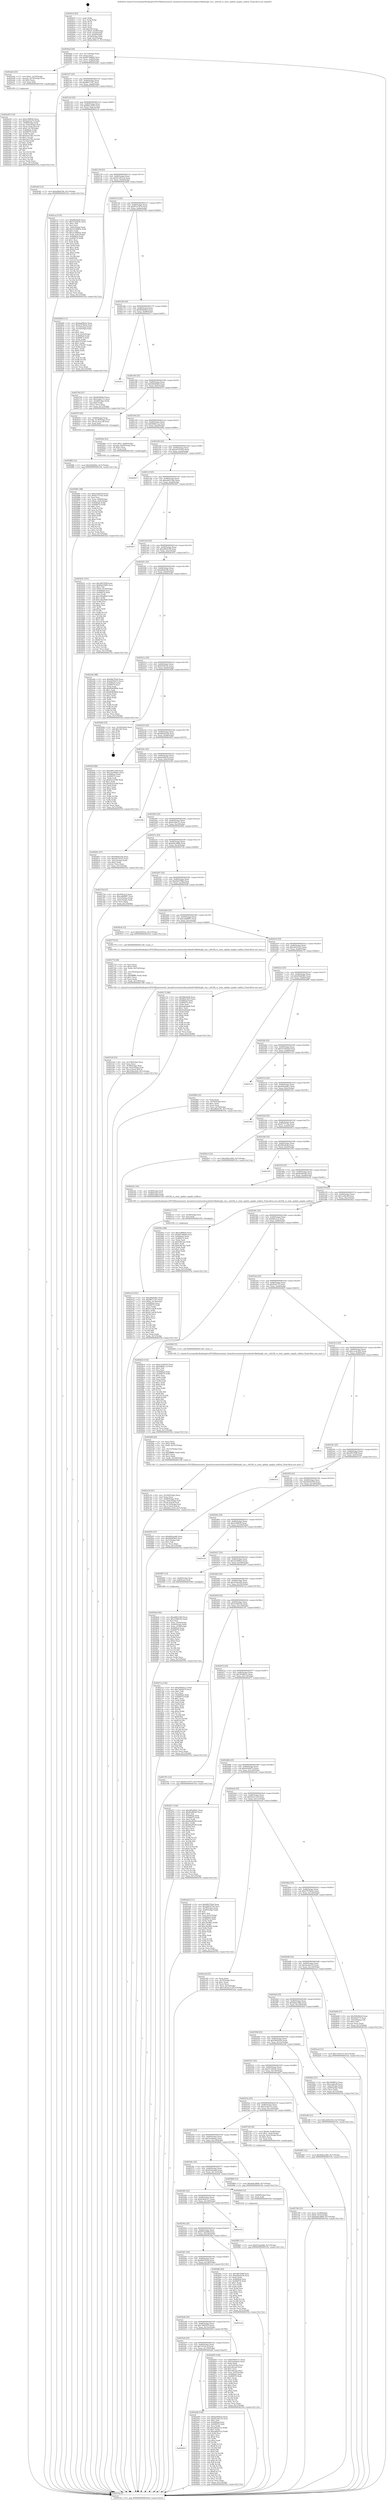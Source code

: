 digraph "0x4020c0" {
  label = "0x4020c0 (/mnt/c/Users/mathe/Desktop/tcc/POCII/binaries/extr_linuxdriversnetwirelessathath10kdebugfs_sta.c_ath10k_rx_stats_update_ampdu_subfrm_Final-ollvm.out::main(0))"
  labelloc = "t"
  node[shape=record]

  Entry [label="",width=0.3,height=0.3,shape=circle,fillcolor=black,style=filled]
  "0x4020ed" [label="{
     0x4020ed [26]\l
     | [instrs]\l
     &nbsp;&nbsp;0x4020ed \<+3\>: mov -0x7c(%rbp),%eax\l
     &nbsp;&nbsp;0x4020f0 \<+2\>: mov %eax,%ecx\l
     &nbsp;&nbsp;0x4020f2 \<+6\>: sub $0x80746694,%ecx\l
     &nbsp;&nbsp;0x4020f8 \<+3\>: mov %eax,-0x80(%rbp)\l
     &nbsp;&nbsp;0x4020fb \<+6\>: mov %ecx,-0x84(%rbp)\l
     &nbsp;&nbsp;0x402101 \<+6\>: je 0000000000402a42 \<main+0x982\>\l
  }"]
  "0x402a42" [label="{
     0x402a42 [23]\l
     | [instrs]\l
     &nbsp;&nbsp;0x402a42 \<+7\>: movl $0x1,-0x70(%rbp)\l
     &nbsp;&nbsp;0x402a49 \<+4\>: movslq -0x70(%rbp),%rax\l
     &nbsp;&nbsp;0x402a4d \<+4\>: shl $0x2,%rax\l
     &nbsp;&nbsp;0x402a51 \<+3\>: mov %rax,%rdi\l
     &nbsp;&nbsp;0x402a54 \<+5\>: call 0000000000401050 \<malloc@plt\>\l
     | [calls]\l
     &nbsp;&nbsp;0x401050 \{1\} (unknown)\l
  }"]
  "0x402107" [label="{
     0x402107 [25]\l
     | [instrs]\l
     &nbsp;&nbsp;0x402107 \<+5\>: jmp 000000000040210c \<main+0x4c\>\l
     &nbsp;&nbsp;0x40210c \<+3\>: mov -0x80(%rbp),%eax\l
     &nbsp;&nbsp;0x40210f \<+5\>: sub $0x8f47c797,%eax\l
     &nbsp;&nbsp;0x402114 \<+6\>: mov %eax,-0x88(%rbp)\l
     &nbsp;&nbsp;0x40211a \<+6\>: je 0000000000402e82 \<main+0xdc2\>\l
  }"]
  Exit [label="",width=0.3,height=0.3,shape=circle,fillcolor=black,style=filled,peripheries=2]
  "0x402e82" [label="{
     0x402e82 [12]\l
     | [instrs]\l
     &nbsp;&nbsp;0x402e82 \<+7\>: movl $0xaf8e810b,-0x7c(%rbp)\l
     &nbsp;&nbsp;0x402e89 \<+5\>: jmp 00000000004031fa \<main+0x113a\>\l
  }"]
  "0x402120" [label="{
     0x402120 [25]\l
     | [instrs]\l
     &nbsp;&nbsp;0x402120 \<+5\>: jmp 0000000000402125 \<main+0x65\>\l
     &nbsp;&nbsp;0x402125 \<+3\>: mov -0x80(%rbp),%eax\l
     &nbsp;&nbsp;0x402128 \<+5\>: sub $0x90ec2f33,%eax\l
     &nbsp;&nbsp;0x40212d \<+6\>: mov %eax,-0x8c(%rbp)\l
     &nbsp;&nbsp;0x402133 \<+6\>: je 0000000000402cca \<main+0xc0a\>\l
  }"]
  "0x402fb5" [label="{
     0x402fb5 [12]\l
     | [instrs]\l
     &nbsp;&nbsp;0x402fb5 \<+7\>: movl $0x674a2b68,-0x7c(%rbp)\l
     &nbsp;&nbsp;0x402fbc \<+5\>: jmp 00000000004031fa \<main+0x113a\>\l
  }"]
  "0x402cca" [label="{
     0x402cca [155]\l
     | [instrs]\l
     &nbsp;&nbsp;0x402cca \<+5\>: mov $0xf4be6efd,%eax\l
     &nbsp;&nbsp;0x402ccf \<+5\>: mov $0x51c6d18c,%ecx\l
     &nbsp;&nbsp;0x402cd4 \<+2\>: mov $0x1,%dl\l
     &nbsp;&nbsp;0x402cd6 \<+2\>: xor %esi,%esi\l
     &nbsp;&nbsp;0x402cd8 \<+3\>: mov -0x6c(%rbp),%edi\l
     &nbsp;&nbsp;0x402cdb \<+6\>: add $0x25348d3a,%edi\l
     &nbsp;&nbsp;0x402ce1 \<+3\>: add $0x1,%edi\l
     &nbsp;&nbsp;0x402ce4 \<+6\>: sub $0x25348d3a,%edi\l
     &nbsp;&nbsp;0x402cea \<+3\>: mov %edi,-0x6c(%rbp)\l
     &nbsp;&nbsp;0x402ced \<+7\>: mov 0x4060a4,%edi\l
     &nbsp;&nbsp;0x402cf4 \<+8\>: mov 0x406074,%r8d\l
     &nbsp;&nbsp;0x402cfc \<+3\>: sub $0x1,%esi\l
     &nbsp;&nbsp;0x402cff \<+3\>: mov %edi,%r9d\l
     &nbsp;&nbsp;0x402d02 \<+3\>: add %esi,%r9d\l
     &nbsp;&nbsp;0x402d05 \<+4\>: imul %r9d,%edi\l
     &nbsp;&nbsp;0x402d09 \<+3\>: and $0x1,%edi\l
     &nbsp;&nbsp;0x402d0c \<+3\>: cmp $0x0,%edi\l
     &nbsp;&nbsp;0x402d0f \<+4\>: sete %r10b\l
     &nbsp;&nbsp;0x402d13 \<+4\>: cmp $0xa,%r8d\l
     &nbsp;&nbsp;0x402d17 \<+4\>: setl %r11b\l
     &nbsp;&nbsp;0x402d1b \<+3\>: mov %r10b,%bl\l
     &nbsp;&nbsp;0x402d1e \<+3\>: xor $0xff,%bl\l
     &nbsp;&nbsp;0x402d21 \<+3\>: mov %r11b,%r14b\l
     &nbsp;&nbsp;0x402d24 \<+4\>: xor $0xff,%r14b\l
     &nbsp;&nbsp;0x402d28 \<+3\>: xor $0x0,%dl\l
     &nbsp;&nbsp;0x402d2b \<+3\>: mov %bl,%r15b\l
     &nbsp;&nbsp;0x402d2e \<+4\>: and $0x0,%r15b\l
     &nbsp;&nbsp;0x402d32 \<+3\>: and %dl,%r10b\l
     &nbsp;&nbsp;0x402d35 \<+3\>: mov %r14b,%r12b\l
     &nbsp;&nbsp;0x402d38 \<+4\>: and $0x0,%r12b\l
     &nbsp;&nbsp;0x402d3c \<+3\>: and %dl,%r11b\l
     &nbsp;&nbsp;0x402d3f \<+3\>: or %r10b,%r15b\l
     &nbsp;&nbsp;0x402d42 \<+3\>: or %r11b,%r12b\l
     &nbsp;&nbsp;0x402d45 \<+3\>: xor %r12b,%r15b\l
     &nbsp;&nbsp;0x402d48 \<+3\>: or %r14b,%bl\l
     &nbsp;&nbsp;0x402d4b \<+3\>: xor $0xff,%bl\l
     &nbsp;&nbsp;0x402d4e \<+3\>: or $0x0,%dl\l
     &nbsp;&nbsp;0x402d51 \<+2\>: and %dl,%bl\l
     &nbsp;&nbsp;0x402d53 \<+3\>: or %bl,%r15b\l
     &nbsp;&nbsp;0x402d56 \<+4\>: test $0x1,%r15b\l
     &nbsp;&nbsp;0x402d5a \<+3\>: cmovne %ecx,%eax\l
     &nbsp;&nbsp;0x402d5d \<+3\>: mov %eax,-0x7c(%rbp)\l
     &nbsp;&nbsp;0x402d60 \<+5\>: jmp 00000000004031fa \<main+0x113a\>\l
  }"]
  "0x402139" [label="{
     0x402139 [25]\l
     | [instrs]\l
     &nbsp;&nbsp;0x402139 \<+5\>: jmp 000000000040213e \<main+0x7e\>\l
     &nbsp;&nbsp;0x40213e \<+3\>: mov -0x80(%rbp),%eax\l
     &nbsp;&nbsp;0x402141 \<+5\>: sub $0x91c85116,%eax\l
     &nbsp;&nbsp;0x402146 \<+6\>: mov %eax,-0x90(%rbp)\l
     &nbsp;&nbsp;0x40214c \<+6\>: je 0000000000402b69 \<main+0xaa9\>\l
  }"]
  "0x402f84" [label="{
     0x402f84 [12]\l
     | [instrs]\l
     &nbsp;&nbsp;0x402f84 \<+7\>: movl $0xd5bdf26c,-0x7c(%rbp)\l
     &nbsp;&nbsp;0x402f8b \<+5\>: jmp 00000000004031fa \<main+0x113a\>\l
  }"]
  "0x402b69" [label="{
     0x402b69 [111]\l
     | [instrs]\l
     &nbsp;&nbsp;0x402b69 \<+5\>: mov $0xba4f5b3a,%eax\l
     &nbsp;&nbsp;0x402b6e \<+5\>: mov $0x47078d3e,%ecx\l
     &nbsp;&nbsp;0x402b73 \<+3\>: mov -0x74(%rbp),%edx\l
     &nbsp;&nbsp;0x402b76 \<+3\>: cmp -0x70(%rbp),%edx\l
     &nbsp;&nbsp;0x402b79 \<+4\>: setl %sil\l
     &nbsp;&nbsp;0x402b7d \<+4\>: and $0x1,%sil\l
     &nbsp;&nbsp;0x402b81 \<+4\>: mov %sil,-0x22(%rbp)\l
     &nbsp;&nbsp;0x402b85 \<+7\>: mov 0x4060a4,%edx\l
     &nbsp;&nbsp;0x402b8c \<+7\>: mov 0x406074,%edi\l
     &nbsp;&nbsp;0x402b93 \<+3\>: mov %edx,%r8d\l
     &nbsp;&nbsp;0x402b96 \<+7\>: add $0xc37b1f47,%r8d\l
     &nbsp;&nbsp;0x402b9d \<+4\>: sub $0x1,%r8d\l
     &nbsp;&nbsp;0x402ba1 \<+7\>: sub $0xc37b1f47,%r8d\l
     &nbsp;&nbsp;0x402ba8 \<+4\>: imul %r8d,%edx\l
     &nbsp;&nbsp;0x402bac \<+3\>: and $0x1,%edx\l
     &nbsp;&nbsp;0x402baf \<+3\>: cmp $0x0,%edx\l
     &nbsp;&nbsp;0x402bb2 \<+4\>: sete %sil\l
     &nbsp;&nbsp;0x402bb6 \<+3\>: cmp $0xa,%edi\l
     &nbsp;&nbsp;0x402bb9 \<+4\>: setl %r9b\l
     &nbsp;&nbsp;0x402bbd \<+3\>: mov %sil,%r10b\l
     &nbsp;&nbsp;0x402bc0 \<+3\>: and %r9b,%r10b\l
     &nbsp;&nbsp;0x402bc3 \<+3\>: xor %r9b,%sil\l
     &nbsp;&nbsp;0x402bc6 \<+3\>: or %sil,%r10b\l
     &nbsp;&nbsp;0x402bc9 \<+4\>: test $0x1,%r10b\l
     &nbsp;&nbsp;0x402bcd \<+3\>: cmovne %ecx,%eax\l
     &nbsp;&nbsp;0x402bd0 \<+3\>: mov %eax,-0x7c(%rbp)\l
     &nbsp;&nbsp;0x402bd3 \<+5\>: jmp 00000000004031fa \<main+0x113a\>\l
  }"]
  "0x402152" [label="{
     0x402152 [25]\l
     | [instrs]\l
     &nbsp;&nbsp;0x402152 \<+5\>: jmp 0000000000402157 \<main+0x97\>\l
     &nbsp;&nbsp;0x402157 \<+3\>: mov -0x80(%rbp),%eax\l
     &nbsp;&nbsp;0x40215a \<+5\>: sub $0x97e15f73,%eax\l
     &nbsp;&nbsp;0x40215f \<+6\>: mov %eax,-0x94(%rbp)\l
     &nbsp;&nbsp;0x402165 \<+6\>: je 000000000040270d \<main+0x64d\>\l
  }"]
  "0x402e1d" [label="{
     0x402e1d [101]\l
     | [instrs]\l
     &nbsp;&nbsp;0x402e1d \<+5\>: mov $0xe90ab4b1,%edx\l
     &nbsp;&nbsp;0x402e22 \<+5\>: mov $0x8f47c797,%eax\l
     &nbsp;&nbsp;0x402e27 \<+7\>: movl $0x0,-0x78(%rbp)\l
     &nbsp;&nbsp;0x402e2e \<+7\>: mov 0x4060a4,%ecx\l
     &nbsp;&nbsp;0x402e35 \<+8\>: mov 0x406074,%r8d\l
     &nbsp;&nbsp;0x402e3d \<+3\>: mov %ecx,%r9d\l
     &nbsp;&nbsp;0x402e40 \<+7\>: sub $0x911a638,%r9d\l
     &nbsp;&nbsp;0x402e47 \<+4\>: sub $0x1,%r9d\l
     &nbsp;&nbsp;0x402e4b \<+7\>: add $0x911a638,%r9d\l
     &nbsp;&nbsp;0x402e52 \<+4\>: imul %r9d,%ecx\l
     &nbsp;&nbsp;0x402e56 \<+3\>: and $0x1,%ecx\l
     &nbsp;&nbsp;0x402e59 \<+3\>: cmp $0x0,%ecx\l
     &nbsp;&nbsp;0x402e5c \<+4\>: sete %r10b\l
     &nbsp;&nbsp;0x402e60 \<+4\>: cmp $0xa,%r8d\l
     &nbsp;&nbsp;0x402e64 \<+4\>: setl %r11b\l
     &nbsp;&nbsp;0x402e68 \<+3\>: mov %r10b,%bl\l
     &nbsp;&nbsp;0x402e6b \<+3\>: and %r11b,%bl\l
     &nbsp;&nbsp;0x402e6e \<+3\>: xor %r11b,%r10b\l
     &nbsp;&nbsp;0x402e71 \<+3\>: or %r10b,%bl\l
     &nbsp;&nbsp;0x402e74 \<+3\>: test $0x1,%bl\l
     &nbsp;&nbsp;0x402e77 \<+3\>: cmovne %eax,%edx\l
     &nbsp;&nbsp;0x402e7a \<+3\>: mov %edx,-0x7c(%rbp)\l
     &nbsp;&nbsp;0x402e7d \<+5\>: jmp 00000000004031fa \<main+0x113a\>\l
  }"]
  "0x40270d" [label="{
     0x40270d [27]\l
     | [instrs]\l
     &nbsp;&nbsp;0x40270d \<+5\>: mov $0x9b5b64cf,%eax\l
     &nbsp;&nbsp;0x402712 \<+5\>: mov $0x5ca8a71e,%ecx\l
     &nbsp;&nbsp;0x402717 \<+3\>: mov -0x28(%rbp),%edx\l
     &nbsp;&nbsp;0x40271a \<+3\>: cmp $0x0,%edx\l
     &nbsp;&nbsp;0x40271d \<+3\>: cmove %ecx,%eax\l
     &nbsp;&nbsp;0x402720 \<+3\>: mov %eax,-0x7c(%rbp)\l
     &nbsp;&nbsp;0x402723 \<+5\>: jmp 00000000004031fa \<main+0x113a\>\l
  }"]
  "0x40216b" [label="{
     0x40216b [25]\l
     | [instrs]\l
     &nbsp;&nbsp;0x40216b \<+5\>: jmp 0000000000402170 \<main+0xb0\>\l
     &nbsp;&nbsp;0x402170 \<+3\>: mov -0x80(%rbp),%eax\l
     &nbsp;&nbsp;0x402173 \<+5\>: sub $0x9b5b64cf,%eax\l
     &nbsp;&nbsp;0x402178 \<+6\>: mov %eax,-0x98(%rbp)\l
     &nbsp;&nbsp;0x40217e \<+6\>: je 0000000000402fc1 \<main+0xf01\>\l
  }"]
  "0x402e11" [label="{
     0x402e11 [12]\l
     | [instrs]\l
     &nbsp;&nbsp;0x402e11 \<+4\>: mov -0x58(%rbp),%rsi\l
     &nbsp;&nbsp;0x402e15 \<+3\>: mov %rsi,%rdi\l
     &nbsp;&nbsp;0x402e18 \<+5\>: call 0000000000401030 \<free@plt\>\l
     | [calls]\l
     &nbsp;&nbsp;0x401030 \{1\} (unknown)\l
  }"]
  "0x402fc1" [label="{
     0x402fc1\l
  }", style=dashed]
  "0x402184" [label="{
     0x402184 [25]\l
     | [instrs]\l
     &nbsp;&nbsp;0x402184 \<+5\>: jmp 0000000000402189 \<main+0xc9\>\l
     &nbsp;&nbsp;0x402189 \<+3\>: mov -0x80(%rbp),%eax\l
     &nbsp;&nbsp;0x40218c \<+5\>: sub $0x9d0d5fe6,%eax\l
     &nbsp;&nbsp;0x402191 \<+6\>: mov %eax,-0x9c(%rbp)\l
     &nbsp;&nbsp;0x402197 \<+6\>: je 0000000000402f70 \<main+0xeb0\>\l
  }"]
  "0x402c24" [label="{
     0x402c24 [41]\l
     | [instrs]\l
     &nbsp;&nbsp;0x402c24 \<+6\>: mov -0x160(%rbp),%ecx\l
     &nbsp;&nbsp;0x402c2a \<+3\>: imul %eax,%ecx\l
     &nbsp;&nbsp;0x402c2d \<+4\>: mov -0x68(%rbp),%rdi\l
     &nbsp;&nbsp;0x402c31 \<+4\>: movslq -0x6c(%rbp),%r8\l
     &nbsp;&nbsp;0x402c35 \<+4\>: mov (%rdi,%r8,8),%rdi\l
     &nbsp;&nbsp;0x402c39 \<+4\>: movslq -0x74(%rbp),%r8\l
     &nbsp;&nbsp;0x402c3d \<+4\>: mov %ecx,(%rdi,%r8,4)\l
     &nbsp;&nbsp;0x402c41 \<+7\>: movl $0x44ac1230,-0x7c(%rbp)\l
     &nbsp;&nbsp;0x402c48 \<+5\>: jmp 00000000004031fa \<main+0x113a\>\l
  }"]
  "0x402f70" [label="{
     0x402f70 [20]\l
     | [instrs]\l
     &nbsp;&nbsp;0x402f70 \<+4\>: mov -0x68(%rbp),%rax\l
     &nbsp;&nbsp;0x402f74 \<+4\>: movslq -0x78(%rbp),%rcx\l
     &nbsp;&nbsp;0x402f78 \<+4\>: mov (%rax,%rcx,8),%rax\l
     &nbsp;&nbsp;0x402f7c \<+3\>: mov %rax,%rdi\l
     &nbsp;&nbsp;0x402f7f \<+5\>: call 0000000000401030 \<free@plt\>\l
     | [calls]\l
     &nbsp;&nbsp;0x401030 \{1\} (unknown)\l
  }"]
  "0x40219d" [label="{
     0x40219d [25]\l
     | [instrs]\l
     &nbsp;&nbsp;0x40219d \<+5\>: jmp 00000000004021a2 \<main+0xe2\>\l
     &nbsp;&nbsp;0x4021a2 \<+3\>: mov -0x80(%rbp),%eax\l
     &nbsp;&nbsp;0x4021a5 \<+5\>: sub $0x9d661cca,%eax\l
     &nbsp;&nbsp;0x4021aa \<+6\>: mov %eax,-0xa0(%rbp)\l
     &nbsp;&nbsp;0x4021b0 \<+6\>: je 000000000040294a \<main+0x88a\>\l
  }"]
  "0x402bf8" [label="{
     0x402bf8 [44]\l
     | [instrs]\l
     &nbsp;&nbsp;0x402bf8 \<+2\>: xor %ecx,%ecx\l
     &nbsp;&nbsp;0x402bfa \<+5\>: mov $0x2,%edx\l
     &nbsp;&nbsp;0x402bff \<+6\>: mov %edx,-0x15c(%rbp)\l
     &nbsp;&nbsp;0x402c05 \<+1\>: cltd\l
     &nbsp;&nbsp;0x402c06 \<+6\>: mov -0x15c(%rbp),%esi\l
     &nbsp;&nbsp;0x402c0c \<+2\>: idiv %esi\l
     &nbsp;&nbsp;0x402c0e \<+6\>: imul $0xfffffffe,%edx,%edx\l
     &nbsp;&nbsp;0x402c14 \<+3\>: sub $0x1,%ecx\l
     &nbsp;&nbsp;0x402c17 \<+2\>: sub %ecx,%edx\l
     &nbsp;&nbsp;0x402c19 \<+6\>: mov %edx,-0x160(%rbp)\l
     &nbsp;&nbsp;0x402c1f \<+5\>: call 0000000000401160 \<next_i\>\l
     | [calls]\l
     &nbsp;&nbsp;0x401160 \{1\} (/mnt/c/Users/mathe/Desktop/tcc/POCII/binaries/extr_linuxdriversnetwirelessathath10kdebugfs_sta.c_ath10k_rx_stats_update_ampdu_subfrm_Final-ollvm.out::next_i)\l
  }"]
  "0x40294a" [label="{
     0x40294a [23]\l
     | [instrs]\l
     &nbsp;&nbsp;0x40294a \<+7\>: movl $0x1,-0x60(%rbp)\l
     &nbsp;&nbsp;0x402951 \<+4\>: movslq -0x60(%rbp),%rax\l
     &nbsp;&nbsp;0x402955 \<+4\>: shl $0x3,%rax\l
     &nbsp;&nbsp;0x402959 \<+3\>: mov %rax,%rdi\l
     &nbsp;&nbsp;0x40295c \<+5\>: call 0000000000401050 \<malloc@plt\>\l
     | [calls]\l
     &nbsp;&nbsp;0x401050 \{1\} (unknown)\l
  }"]
  "0x4021b6" [label="{
     0x4021b6 [25]\l
     | [instrs]\l
     &nbsp;&nbsp;0x4021b6 \<+5\>: jmp 00000000004021bb \<main+0xfb\>\l
     &nbsp;&nbsp;0x4021bb \<+3\>: mov -0x80(%rbp),%eax\l
     &nbsp;&nbsp;0x4021be \<+5\>: sub $0xa45701b5,%eax\l
     &nbsp;&nbsp;0x4021c3 \<+6\>: mov %eax,-0xa4(%rbp)\l
     &nbsp;&nbsp;0x4021c9 \<+6\>: je 0000000000402627 \<main+0x567\>\l
  }"]
  "0x402602" [label="{
     0x402602\l
  }", style=dashed]
  "0x402627" [label="{
     0x402627\l
  }", style=dashed]
  "0x4021cf" [label="{
     0x4021cf [25]\l
     | [instrs]\l
     &nbsp;&nbsp;0x4021cf \<+5\>: jmp 00000000004021d4 \<main+0x114\>\l
     &nbsp;&nbsp;0x4021d4 \<+3\>: mov -0x80(%rbp),%eax\l
     &nbsp;&nbsp;0x4021d7 \<+5\>: sub $0xa683156d,%eax\l
     &nbsp;&nbsp;0x4021dc \<+6\>: mov %eax,-0xa8(%rbp)\l
     &nbsp;&nbsp;0x4021e2 \<+6\>: je 00000000004030e7 \<main+0x1027\>\l
  }"]
  "0x402ad9" [label="{
     0x402ad9 [144]\l
     | [instrs]\l
     &nbsp;&nbsp;0x402ad9 \<+5\>: mov $0xba4f5b3a,%eax\l
     &nbsp;&nbsp;0x402ade \<+5\>: mov $0x91c85116,%ecx\l
     &nbsp;&nbsp;0x402ae3 \<+2\>: mov $0x1,%dl\l
     &nbsp;&nbsp;0x402ae5 \<+7\>: mov 0x4060a4,%esi\l
     &nbsp;&nbsp;0x402aec \<+7\>: mov 0x406074,%edi\l
     &nbsp;&nbsp;0x402af3 \<+3\>: mov %esi,%r8d\l
     &nbsp;&nbsp;0x402af6 \<+7\>: add $0xa482d7e2,%r8d\l
     &nbsp;&nbsp;0x402afd \<+4\>: sub $0x1,%r8d\l
     &nbsp;&nbsp;0x402b01 \<+7\>: sub $0xa482d7e2,%r8d\l
     &nbsp;&nbsp;0x402b08 \<+4\>: imul %r8d,%esi\l
     &nbsp;&nbsp;0x402b0c \<+3\>: and $0x1,%esi\l
     &nbsp;&nbsp;0x402b0f \<+3\>: cmp $0x0,%esi\l
     &nbsp;&nbsp;0x402b12 \<+4\>: sete %r9b\l
     &nbsp;&nbsp;0x402b16 \<+3\>: cmp $0xa,%edi\l
     &nbsp;&nbsp;0x402b19 \<+4\>: setl %r10b\l
     &nbsp;&nbsp;0x402b1d \<+3\>: mov %r9b,%r11b\l
     &nbsp;&nbsp;0x402b20 \<+4\>: xor $0xff,%r11b\l
     &nbsp;&nbsp;0x402b24 \<+3\>: mov %r10b,%bl\l
     &nbsp;&nbsp;0x402b27 \<+3\>: xor $0xff,%bl\l
     &nbsp;&nbsp;0x402b2a \<+3\>: xor $0x0,%dl\l
     &nbsp;&nbsp;0x402b2d \<+3\>: mov %r11b,%r14b\l
     &nbsp;&nbsp;0x402b30 \<+4\>: and $0x0,%r14b\l
     &nbsp;&nbsp;0x402b34 \<+3\>: and %dl,%r9b\l
     &nbsp;&nbsp;0x402b37 \<+3\>: mov %bl,%r15b\l
     &nbsp;&nbsp;0x402b3a \<+4\>: and $0x0,%r15b\l
     &nbsp;&nbsp;0x402b3e \<+3\>: and %dl,%r10b\l
     &nbsp;&nbsp;0x402b41 \<+3\>: or %r9b,%r14b\l
     &nbsp;&nbsp;0x402b44 \<+3\>: or %r10b,%r15b\l
     &nbsp;&nbsp;0x402b47 \<+3\>: xor %r15b,%r14b\l
     &nbsp;&nbsp;0x402b4a \<+3\>: or %bl,%r11b\l
     &nbsp;&nbsp;0x402b4d \<+4\>: xor $0xff,%r11b\l
     &nbsp;&nbsp;0x402b51 \<+3\>: or $0x0,%dl\l
     &nbsp;&nbsp;0x402b54 \<+3\>: and %dl,%r11b\l
     &nbsp;&nbsp;0x402b57 \<+3\>: or %r11b,%r14b\l
     &nbsp;&nbsp;0x402b5a \<+4\>: test $0x1,%r14b\l
     &nbsp;&nbsp;0x402b5e \<+3\>: cmovne %ecx,%eax\l
     &nbsp;&nbsp;0x402b61 \<+3\>: mov %eax,-0x7c(%rbp)\l
     &nbsp;&nbsp;0x402b64 \<+5\>: jmp 00000000004031fa \<main+0x113a\>\l
  }"]
  "0x4030e7" [label="{
     0x4030e7\l
  }", style=dashed]
  "0x4021e8" [label="{
     0x4021e8 [25]\l
     | [instrs]\l
     &nbsp;&nbsp;0x4021e8 \<+5\>: jmp 00000000004021ed \<main+0x12d\>\l
     &nbsp;&nbsp;0x4021ed \<+3\>: mov -0x80(%rbp),%eax\l
     &nbsp;&nbsp;0x4021f0 \<+5\>: sub $0xa90ef236,%eax\l
     &nbsp;&nbsp;0x4021f5 \<+6\>: mov %eax,-0xac(%rbp)\l
     &nbsp;&nbsp;0x4021fb \<+6\>: je 0000000000403031 \<main+0xf71\>\l
  }"]
  "0x402a59" [label="{
     0x402a59 [116]\l
     | [instrs]\l
     &nbsp;&nbsp;0x402a59 \<+5\>: mov $0x2cf9f930,%ecx\l
     &nbsp;&nbsp;0x402a5e \<+5\>: mov $0x4ae0a27d,%edx\l
     &nbsp;&nbsp;0x402a63 \<+4\>: mov -0x68(%rbp),%rdi\l
     &nbsp;&nbsp;0x402a67 \<+4\>: movslq -0x6c(%rbp),%rsi\l
     &nbsp;&nbsp;0x402a6b \<+4\>: mov %rax,(%rdi,%rsi,8)\l
     &nbsp;&nbsp;0x402a6f \<+7\>: movl $0x0,-0x74(%rbp)\l
     &nbsp;&nbsp;0x402a76 \<+8\>: mov 0x4060a4,%r8d\l
     &nbsp;&nbsp;0x402a7e \<+8\>: mov 0x406074,%r9d\l
     &nbsp;&nbsp;0x402a86 \<+3\>: mov %r8d,%r10d\l
     &nbsp;&nbsp;0x402a89 \<+7\>: add $0xdce57f0c,%r10d\l
     &nbsp;&nbsp;0x402a90 \<+4\>: sub $0x1,%r10d\l
     &nbsp;&nbsp;0x402a94 \<+7\>: sub $0xdce57f0c,%r10d\l
     &nbsp;&nbsp;0x402a9b \<+4\>: imul %r10d,%r8d\l
     &nbsp;&nbsp;0x402a9f \<+4\>: and $0x1,%r8d\l
     &nbsp;&nbsp;0x402aa3 \<+4\>: cmp $0x0,%r8d\l
     &nbsp;&nbsp;0x402aa7 \<+4\>: sete %r11b\l
     &nbsp;&nbsp;0x402aab \<+4\>: cmp $0xa,%r9d\l
     &nbsp;&nbsp;0x402aaf \<+3\>: setl %bl\l
     &nbsp;&nbsp;0x402ab2 \<+3\>: mov %r11b,%r14b\l
     &nbsp;&nbsp;0x402ab5 \<+3\>: and %bl,%r14b\l
     &nbsp;&nbsp;0x402ab8 \<+3\>: xor %bl,%r11b\l
     &nbsp;&nbsp;0x402abb \<+3\>: or %r11b,%r14b\l
     &nbsp;&nbsp;0x402abe \<+4\>: test $0x1,%r14b\l
     &nbsp;&nbsp;0x402ac2 \<+3\>: cmovne %edx,%ecx\l
     &nbsp;&nbsp;0x402ac5 \<+3\>: mov %ecx,-0x7c(%rbp)\l
     &nbsp;&nbsp;0x402ac8 \<+5\>: jmp 00000000004031fa \<main+0x113a\>\l
  }"]
  "0x403031" [label="{
     0x403031 [151]\l
     | [instrs]\l
     &nbsp;&nbsp;0x403031 \<+5\>: mov $0x2807f58f,%eax\l
     &nbsp;&nbsp;0x403036 \<+5\>: mov $0xbfe07984,%ecx\l
     &nbsp;&nbsp;0x40303b \<+2\>: mov $0x1,%dl\l
     &nbsp;&nbsp;0x40303d \<+7\>: movl $0x0,-0x30(%rbp)\l
     &nbsp;&nbsp;0x403044 \<+7\>: mov 0x4060a4,%esi\l
     &nbsp;&nbsp;0x40304b \<+7\>: mov 0x406074,%edi\l
     &nbsp;&nbsp;0x403052 \<+3\>: mov %esi,%r8d\l
     &nbsp;&nbsp;0x403055 \<+7\>: sub $0x1d4ad6a6,%r8d\l
     &nbsp;&nbsp;0x40305c \<+4\>: sub $0x1,%r8d\l
     &nbsp;&nbsp;0x403060 \<+7\>: add $0x1d4ad6a6,%r8d\l
     &nbsp;&nbsp;0x403067 \<+4\>: imul %r8d,%esi\l
     &nbsp;&nbsp;0x40306b \<+3\>: and $0x1,%esi\l
     &nbsp;&nbsp;0x40306e \<+3\>: cmp $0x0,%esi\l
     &nbsp;&nbsp;0x403071 \<+4\>: sete %r9b\l
     &nbsp;&nbsp;0x403075 \<+3\>: cmp $0xa,%edi\l
     &nbsp;&nbsp;0x403078 \<+4\>: setl %r10b\l
     &nbsp;&nbsp;0x40307c \<+3\>: mov %r9b,%r11b\l
     &nbsp;&nbsp;0x40307f \<+4\>: xor $0xff,%r11b\l
     &nbsp;&nbsp;0x403083 \<+3\>: mov %r10b,%bl\l
     &nbsp;&nbsp;0x403086 \<+3\>: xor $0xff,%bl\l
     &nbsp;&nbsp;0x403089 \<+3\>: xor $0x1,%dl\l
     &nbsp;&nbsp;0x40308c \<+3\>: mov %r11b,%r14b\l
     &nbsp;&nbsp;0x40308f \<+4\>: and $0xff,%r14b\l
     &nbsp;&nbsp;0x403093 \<+3\>: and %dl,%r9b\l
     &nbsp;&nbsp;0x403096 \<+3\>: mov %bl,%r15b\l
     &nbsp;&nbsp;0x403099 \<+4\>: and $0xff,%r15b\l
     &nbsp;&nbsp;0x40309d \<+3\>: and %dl,%r10b\l
     &nbsp;&nbsp;0x4030a0 \<+3\>: or %r9b,%r14b\l
     &nbsp;&nbsp;0x4030a3 \<+3\>: or %r10b,%r15b\l
     &nbsp;&nbsp;0x4030a6 \<+3\>: xor %r15b,%r14b\l
     &nbsp;&nbsp;0x4030a9 \<+3\>: or %bl,%r11b\l
     &nbsp;&nbsp;0x4030ac \<+4\>: xor $0xff,%r11b\l
     &nbsp;&nbsp;0x4030b0 \<+3\>: or $0x1,%dl\l
     &nbsp;&nbsp;0x4030b3 \<+3\>: and %dl,%r11b\l
     &nbsp;&nbsp;0x4030b6 \<+3\>: or %r11b,%r14b\l
     &nbsp;&nbsp;0x4030b9 \<+4\>: test $0x1,%r14b\l
     &nbsp;&nbsp;0x4030bd \<+3\>: cmovne %ecx,%eax\l
     &nbsp;&nbsp;0x4030c0 \<+3\>: mov %eax,-0x7c(%rbp)\l
     &nbsp;&nbsp;0x4030c3 \<+5\>: jmp 00000000004031fa \<main+0x113a\>\l
  }"]
  "0x402201" [label="{
     0x402201 [25]\l
     | [instrs]\l
     &nbsp;&nbsp;0x402201 \<+5\>: jmp 0000000000402206 \<main+0x146\>\l
     &nbsp;&nbsp;0x402206 \<+3\>: mov -0x80(%rbp),%eax\l
     &nbsp;&nbsp;0x402209 \<+5\>: sub $0xaf8e810b,%eax\l
     &nbsp;&nbsp;0x40220e \<+6\>: mov %eax,-0xb0(%rbp)\l
     &nbsp;&nbsp;0x402214 \<+6\>: je 0000000000402e8e \<main+0xdce\>\l
  }"]
  "0x402961" [label="{
     0x402961 [98]\l
     | [instrs]\l
     &nbsp;&nbsp;0x402961 \<+5\>: mov $0xe318203d,%ecx\l
     &nbsp;&nbsp;0x402966 \<+5\>: mov $0xf273716a,%edx\l
     &nbsp;&nbsp;0x40296b \<+2\>: xor %esi,%esi\l
     &nbsp;&nbsp;0x40296d \<+4\>: mov %rax,-0x68(%rbp)\l
     &nbsp;&nbsp;0x402971 \<+7\>: movl $0x0,-0x6c(%rbp)\l
     &nbsp;&nbsp;0x402978 \<+8\>: mov 0x4060a4,%r8d\l
     &nbsp;&nbsp;0x402980 \<+8\>: mov 0x406074,%r9d\l
     &nbsp;&nbsp;0x402988 \<+3\>: sub $0x1,%esi\l
     &nbsp;&nbsp;0x40298b \<+3\>: mov %r8d,%r10d\l
     &nbsp;&nbsp;0x40298e \<+3\>: add %esi,%r10d\l
     &nbsp;&nbsp;0x402991 \<+4\>: imul %r10d,%r8d\l
     &nbsp;&nbsp;0x402995 \<+4\>: and $0x1,%r8d\l
     &nbsp;&nbsp;0x402999 \<+4\>: cmp $0x0,%r8d\l
     &nbsp;&nbsp;0x40299d \<+4\>: sete %r11b\l
     &nbsp;&nbsp;0x4029a1 \<+4\>: cmp $0xa,%r9d\l
     &nbsp;&nbsp;0x4029a5 \<+3\>: setl %bl\l
     &nbsp;&nbsp;0x4029a8 \<+3\>: mov %r11b,%r14b\l
     &nbsp;&nbsp;0x4029ab \<+3\>: and %bl,%r14b\l
     &nbsp;&nbsp;0x4029ae \<+3\>: xor %bl,%r11b\l
     &nbsp;&nbsp;0x4029b1 \<+3\>: or %r11b,%r14b\l
     &nbsp;&nbsp;0x4029b4 \<+4\>: test $0x1,%r14b\l
     &nbsp;&nbsp;0x4029b8 \<+3\>: cmovne %edx,%ecx\l
     &nbsp;&nbsp;0x4029bb \<+3\>: mov %ecx,-0x7c(%rbp)\l
     &nbsp;&nbsp;0x4029be \<+5\>: jmp 00000000004031fa \<main+0x113a\>\l
  }"]
  "0x402e8e" [label="{
     0x402e8e [88]\l
     | [instrs]\l
     &nbsp;&nbsp;0x402e8e \<+5\>: mov $0x68d7f3e6,%eax\l
     &nbsp;&nbsp;0x402e93 \<+5\>: mov $0x445f4d73,%ecx\l
     &nbsp;&nbsp;0x402e98 \<+7\>: mov 0x4060a4,%edx\l
     &nbsp;&nbsp;0x402e9f \<+7\>: mov 0x406074,%esi\l
     &nbsp;&nbsp;0x402ea6 \<+2\>: mov %edx,%edi\l
     &nbsp;&nbsp;0x402ea8 \<+6\>: add $0x604b990b,%edi\l
     &nbsp;&nbsp;0x402eae \<+3\>: sub $0x1,%edi\l
     &nbsp;&nbsp;0x402eb1 \<+6\>: sub $0x604b990b,%edi\l
     &nbsp;&nbsp;0x402eb7 \<+3\>: imul %edi,%edx\l
     &nbsp;&nbsp;0x402eba \<+3\>: and $0x1,%edx\l
     &nbsp;&nbsp;0x402ebd \<+3\>: cmp $0x0,%edx\l
     &nbsp;&nbsp;0x402ec0 \<+4\>: sete %r8b\l
     &nbsp;&nbsp;0x402ec4 \<+3\>: cmp $0xa,%esi\l
     &nbsp;&nbsp;0x402ec7 \<+4\>: setl %r9b\l
     &nbsp;&nbsp;0x402ecb \<+3\>: mov %r8b,%r10b\l
     &nbsp;&nbsp;0x402ece \<+3\>: and %r9b,%r10b\l
     &nbsp;&nbsp;0x402ed1 \<+3\>: xor %r9b,%r8b\l
     &nbsp;&nbsp;0x402ed4 \<+3\>: or %r8b,%r10b\l
     &nbsp;&nbsp;0x402ed7 \<+4\>: test $0x1,%r10b\l
     &nbsp;&nbsp;0x402edb \<+3\>: cmovne %ecx,%eax\l
     &nbsp;&nbsp;0x402ede \<+3\>: mov %eax,-0x7c(%rbp)\l
     &nbsp;&nbsp;0x402ee1 \<+5\>: jmp 00000000004031fa \<main+0x113a\>\l
  }"]
  "0x40221a" [label="{
     0x40221a [25]\l
     | [instrs]\l
     &nbsp;&nbsp;0x40221a \<+5\>: jmp 000000000040221f \<main+0x15f\>\l
     &nbsp;&nbsp;0x40221f \<+3\>: mov -0x80(%rbp),%eax\l
     &nbsp;&nbsp;0x402222 \<+5\>: sub $0xb5f2f14c,%eax\l
     &nbsp;&nbsp;0x402227 \<+6\>: mov %eax,-0xb4(%rbp)\l
     &nbsp;&nbsp;0x40222d \<+6\>: je 00000000004030d4 \<main+0x1014\>\l
  }"]
  "0x4025e9" [label="{
     0x4025e9 [25]\l
     | [instrs]\l
     &nbsp;&nbsp;0x4025e9 \<+5\>: jmp 00000000004025ee \<main+0x52e\>\l
     &nbsp;&nbsp;0x4025ee \<+3\>: mov -0x80(%rbp),%eax\l
     &nbsp;&nbsp;0x4025f1 \<+5\>: sub $0x7c610c1f,%eax\l
     &nbsp;&nbsp;0x4025f6 \<+6\>: mov %eax,-0x150(%rbp)\l
     &nbsp;&nbsp;0x4025fc \<+6\>: je 0000000000402ad9 \<main+0xa19\>\l
  }"]
  "0x4030d4" [label="{
     0x4030d4 [19]\l
     | [instrs]\l
     &nbsp;&nbsp;0x4030d4 \<+3\>: mov -0x30(%rbp),%eax\l
     &nbsp;&nbsp;0x4030d7 \<+7\>: add $0x140,%rsp\l
     &nbsp;&nbsp;0x4030de \<+1\>: pop %rbx\l
     &nbsp;&nbsp;0x4030df \<+2\>: pop %r12\l
     &nbsp;&nbsp;0x4030e1 \<+2\>: pop %r14\l
     &nbsp;&nbsp;0x4030e3 \<+2\>: pop %r15\l
     &nbsp;&nbsp;0x4030e5 \<+1\>: pop %rbp\l
     &nbsp;&nbsp;0x4030e6 \<+1\>: ret\l
  }"]
  "0x402233" [label="{
     0x402233 [25]\l
     | [instrs]\l
     &nbsp;&nbsp;0x402233 \<+5\>: jmp 0000000000402238 \<main+0x178\>\l
     &nbsp;&nbsp;0x402238 \<+3\>: mov -0x80(%rbp),%eax\l
     &nbsp;&nbsp;0x40223b \<+5\>: sub $0xb60d3a56,%eax\l
     &nbsp;&nbsp;0x402240 \<+6\>: mov %eax,-0xb8(%rbp)\l
     &nbsp;&nbsp;0x402246 \<+6\>: je 000000000040263f \<main+0x57f\>\l
  }"]
  "0x402850" [label="{
     0x402850 [104]\l
     | [instrs]\l
     &nbsp;&nbsp;0x402850 \<+5\>: mov $0x636e61e7,%eax\l
     &nbsp;&nbsp;0x402855 \<+5\>: mov $0x5eeb4ea5,%ecx\l
     &nbsp;&nbsp;0x40285a \<+2\>: xor %edx,%edx\l
     &nbsp;&nbsp;0x40285c \<+3\>: mov -0x5c(%rbp),%esi\l
     &nbsp;&nbsp;0x40285f \<+6\>: add $0xc48caaa,%esi\l
     &nbsp;&nbsp;0x402865 \<+3\>: add $0x1,%esi\l
     &nbsp;&nbsp;0x402868 \<+6\>: sub $0xc48caaa,%esi\l
     &nbsp;&nbsp;0x40286e \<+3\>: mov %esi,-0x5c(%rbp)\l
     &nbsp;&nbsp;0x402871 \<+7\>: mov 0x4060a4,%esi\l
     &nbsp;&nbsp;0x402878 \<+7\>: mov 0x406074,%edi\l
     &nbsp;&nbsp;0x40287f \<+3\>: sub $0x1,%edx\l
     &nbsp;&nbsp;0x402882 \<+3\>: mov %esi,%r8d\l
     &nbsp;&nbsp;0x402885 \<+3\>: add %edx,%r8d\l
     &nbsp;&nbsp;0x402888 \<+4\>: imul %r8d,%esi\l
     &nbsp;&nbsp;0x40288c \<+3\>: and $0x1,%esi\l
     &nbsp;&nbsp;0x40288f \<+3\>: cmp $0x0,%esi\l
     &nbsp;&nbsp;0x402892 \<+4\>: sete %r9b\l
     &nbsp;&nbsp;0x402896 \<+3\>: cmp $0xa,%edi\l
     &nbsp;&nbsp;0x402899 \<+4\>: setl %r10b\l
     &nbsp;&nbsp;0x40289d \<+3\>: mov %r9b,%r11b\l
     &nbsp;&nbsp;0x4028a0 \<+3\>: and %r10b,%r11b\l
     &nbsp;&nbsp;0x4028a3 \<+3\>: xor %r10b,%r9b\l
     &nbsp;&nbsp;0x4028a6 \<+3\>: or %r9b,%r11b\l
     &nbsp;&nbsp;0x4028a9 \<+4\>: test $0x1,%r11b\l
     &nbsp;&nbsp;0x4028ad \<+3\>: cmovne %ecx,%eax\l
     &nbsp;&nbsp;0x4028b0 \<+3\>: mov %eax,-0x7c(%rbp)\l
     &nbsp;&nbsp;0x4028b3 \<+5\>: jmp 00000000004031fa \<main+0x113a\>\l
  }"]
  "0x40263f" [label="{
     0x40263f [88]\l
     | [instrs]\l
     &nbsp;&nbsp;0x40263f \<+5\>: mov $0xa683156d,%eax\l
     &nbsp;&nbsp;0x402644 \<+5\>: mov $0x322498a3,%ecx\l
     &nbsp;&nbsp;0x402649 \<+7\>: mov 0x4060a4,%edx\l
     &nbsp;&nbsp;0x402650 \<+7\>: mov 0x406074,%esi\l
     &nbsp;&nbsp;0x402657 \<+2\>: mov %edx,%edi\l
     &nbsp;&nbsp;0x402659 \<+6\>: sub $0x822a539d,%edi\l
     &nbsp;&nbsp;0x40265f \<+3\>: sub $0x1,%edi\l
     &nbsp;&nbsp;0x402662 \<+6\>: add $0x822a539d,%edi\l
     &nbsp;&nbsp;0x402668 \<+3\>: imul %edi,%edx\l
     &nbsp;&nbsp;0x40266b \<+3\>: and $0x1,%edx\l
     &nbsp;&nbsp;0x40266e \<+3\>: cmp $0x0,%edx\l
     &nbsp;&nbsp;0x402671 \<+4\>: sete %r8b\l
     &nbsp;&nbsp;0x402675 \<+3\>: cmp $0xa,%esi\l
     &nbsp;&nbsp;0x402678 \<+4\>: setl %r9b\l
     &nbsp;&nbsp;0x40267c \<+3\>: mov %r8b,%r10b\l
     &nbsp;&nbsp;0x40267f \<+3\>: and %r9b,%r10b\l
     &nbsp;&nbsp;0x402682 \<+3\>: xor %r9b,%r8b\l
     &nbsp;&nbsp;0x402685 \<+3\>: or %r8b,%r10b\l
     &nbsp;&nbsp;0x402688 \<+4\>: test $0x1,%r10b\l
     &nbsp;&nbsp;0x40268c \<+3\>: cmovne %ecx,%eax\l
     &nbsp;&nbsp;0x40268f \<+3\>: mov %eax,-0x7c(%rbp)\l
     &nbsp;&nbsp;0x402692 \<+5\>: jmp 00000000004031fa \<main+0x113a\>\l
  }"]
  "0x40224c" [label="{
     0x40224c [25]\l
     | [instrs]\l
     &nbsp;&nbsp;0x40224c \<+5\>: jmp 0000000000402251 \<main+0x191\>\l
     &nbsp;&nbsp;0x402251 \<+3\>: mov -0x80(%rbp),%eax\l
     &nbsp;&nbsp;0x402254 \<+5\>: sub $0xba4f5b3a,%eax\l
     &nbsp;&nbsp;0x402259 \<+6\>: mov %eax,-0xbc(%rbp)\l
     &nbsp;&nbsp;0x40225f \<+6\>: je 0000000000403186 \<main+0x10c6\>\l
  }"]
  "0x4025d0" [label="{
     0x4025d0 [25]\l
     | [instrs]\l
     &nbsp;&nbsp;0x4025d0 \<+5\>: jmp 00000000004025d5 \<main+0x515\>\l
     &nbsp;&nbsp;0x4025d5 \<+3\>: mov -0x80(%rbp),%eax\l
     &nbsp;&nbsp;0x4025d8 \<+5\>: sub $0x746d507f,%eax\l
     &nbsp;&nbsp;0x4025dd \<+6\>: mov %eax,-0x14c(%rbp)\l
     &nbsp;&nbsp;0x4025e3 \<+6\>: je 0000000000402850 \<main+0x790\>\l
  }"]
  "0x403186" [label="{
     0x403186\l
  }", style=dashed]
  "0x402265" [label="{
     0x402265 [25]\l
     | [instrs]\l
     &nbsp;&nbsp;0x402265 \<+5\>: jmp 000000000040226a \<main+0x1aa\>\l
     &nbsp;&nbsp;0x40226a \<+3\>: mov -0x80(%rbp),%eax\l
     &nbsp;&nbsp;0x40226d \<+5\>: sub $0xbc284c12,%eax\l
     &nbsp;&nbsp;0x402272 \<+6\>: mov %eax,-0xc0(%rbp)\l
     &nbsp;&nbsp;0x402278 \<+6\>: je 000000000040260c \<main+0x54c\>\l
  }"]
  "0x4031e0" [label="{
     0x4031e0\l
  }", style=dashed]
  "0x40260c" [label="{
     0x40260c [27]\l
     | [instrs]\l
     &nbsp;&nbsp;0x40260c \<+5\>: mov $0xb60d3a56,%eax\l
     &nbsp;&nbsp;0x402611 \<+5\>: mov $0xa45701b5,%ecx\l
     &nbsp;&nbsp;0x402616 \<+3\>: mov -0x2c(%rbp),%edx\l
     &nbsp;&nbsp;0x402619 \<+3\>: cmp $0x2,%edx\l
     &nbsp;&nbsp;0x40261c \<+3\>: cmovne %ecx,%eax\l
     &nbsp;&nbsp;0x40261f \<+3\>: mov %eax,-0x7c(%rbp)\l
     &nbsp;&nbsp;0x402622 \<+5\>: jmp 00000000004031fa \<main+0x113a\>\l
  }"]
  "0x40227e" [label="{
     0x40227e [25]\l
     | [instrs]\l
     &nbsp;&nbsp;0x40227e \<+5\>: jmp 0000000000402283 \<main+0x1c3\>\l
     &nbsp;&nbsp;0x402283 \<+3\>: mov -0x80(%rbp),%eax\l
     &nbsp;&nbsp;0x402286 \<+5\>: sub $0xbd4c4869,%eax\l
     &nbsp;&nbsp;0x40228b \<+6\>: mov %eax,-0xc4(%rbp)\l
     &nbsp;&nbsp;0x402291 \<+6\>: je 000000000040275d \<main+0x69d\>\l
  }"]
  "0x4031fa" [label="{
     0x4031fa [5]\l
     | [instrs]\l
     &nbsp;&nbsp;0x4031fa \<+5\>: jmp 00000000004020ed \<main+0x2d\>\l
  }"]
  "0x4020c0" [label="{
     0x4020c0 [45]\l
     | [instrs]\l
     &nbsp;&nbsp;0x4020c0 \<+1\>: push %rbp\l
     &nbsp;&nbsp;0x4020c1 \<+3\>: mov %rsp,%rbp\l
     &nbsp;&nbsp;0x4020c4 \<+2\>: push %r15\l
     &nbsp;&nbsp;0x4020c6 \<+2\>: push %r14\l
     &nbsp;&nbsp;0x4020c8 \<+2\>: push %r12\l
     &nbsp;&nbsp;0x4020ca \<+1\>: push %rbx\l
     &nbsp;&nbsp;0x4020cb \<+7\>: sub $0x140,%rsp\l
     &nbsp;&nbsp;0x4020d2 \<+7\>: movl $0x0,-0x30(%rbp)\l
     &nbsp;&nbsp;0x4020d9 \<+3\>: mov %edi,-0x34(%rbp)\l
     &nbsp;&nbsp;0x4020dc \<+4\>: mov %rsi,-0x40(%rbp)\l
     &nbsp;&nbsp;0x4020e0 \<+3\>: mov -0x34(%rbp),%edi\l
     &nbsp;&nbsp;0x4020e3 \<+3\>: mov %edi,-0x2c(%rbp)\l
     &nbsp;&nbsp;0x4020e6 \<+7\>: movl $0xbc284c12,-0x7c(%rbp)\l
  }"]
  "0x4025b7" [label="{
     0x4025b7 [25]\l
     | [instrs]\l
     &nbsp;&nbsp;0x4025b7 \<+5\>: jmp 00000000004025bc \<main+0x4fc\>\l
     &nbsp;&nbsp;0x4025bc \<+3\>: mov -0x80(%rbp),%eax\l
     &nbsp;&nbsp;0x4025bf \<+5\>: sub $0x68d7f3e6,%eax\l
     &nbsp;&nbsp;0x4025c4 \<+6\>: mov %eax,-0x148(%rbp)\l
     &nbsp;&nbsp;0x4025ca \<+6\>: je 00000000004031e0 \<main+0x1120\>\l
  }"]
  "0x40275d" [label="{
     0x40275d [27]\l
     | [instrs]\l
     &nbsp;&nbsp;0x40275d \<+5\>: mov $0x4f4c2c2,%eax\l
     &nbsp;&nbsp;0x402762 \<+5\>: mov $0xca8df897,%ecx\l
     &nbsp;&nbsp;0x402767 \<+3\>: mov -0x5c(%rbp),%edx\l
     &nbsp;&nbsp;0x40276a \<+3\>: cmp -0x4c(%rbp),%edx\l
     &nbsp;&nbsp;0x40276d \<+3\>: cmovl %ecx,%eax\l
     &nbsp;&nbsp;0x402770 \<+3\>: mov %eax,-0x7c(%rbp)\l
     &nbsp;&nbsp;0x402773 \<+5\>: jmp 00000000004031fa \<main+0x113a\>\l
  }"]
  "0x402297" [label="{
     0x402297 [25]\l
     | [instrs]\l
     &nbsp;&nbsp;0x402297 \<+5\>: jmp 000000000040229c \<main+0x1dc\>\l
     &nbsp;&nbsp;0x40229c \<+3\>: mov -0x80(%rbp),%eax\l
     &nbsp;&nbsp;0x40229f \<+5\>: sub $0xbfe07984,%eax\l
     &nbsp;&nbsp;0x4022a4 \<+6\>: mov %eax,-0xc8(%rbp)\l
     &nbsp;&nbsp;0x4022aa \<+6\>: je 00000000004030c8 \<main+0x1008\>\l
  }"]
  "0x402fde" [label="{
     0x402fde [83]\l
     | [instrs]\l
     &nbsp;&nbsp;0x402fde \<+5\>: mov $0x2807f58f,%eax\l
     &nbsp;&nbsp;0x402fe3 \<+5\>: mov $0xa90ef236,%ecx\l
     &nbsp;&nbsp;0x402fe8 \<+2\>: xor %edx,%edx\l
     &nbsp;&nbsp;0x402fea \<+7\>: mov 0x4060a4,%esi\l
     &nbsp;&nbsp;0x402ff1 \<+7\>: mov 0x406074,%edi\l
     &nbsp;&nbsp;0x402ff8 \<+3\>: sub $0x1,%edx\l
     &nbsp;&nbsp;0x402ffb \<+3\>: mov %esi,%r8d\l
     &nbsp;&nbsp;0x402ffe \<+3\>: add %edx,%r8d\l
     &nbsp;&nbsp;0x403001 \<+4\>: imul %r8d,%esi\l
     &nbsp;&nbsp;0x403005 \<+3\>: and $0x1,%esi\l
     &nbsp;&nbsp;0x403008 \<+3\>: cmp $0x0,%esi\l
     &nbsp;&nbsp;0x40300b \<+4\>: sete %r9b\l
     &nbsp;&nbsp;0x40300f \<+3\>: cmp $0xa,%edi\l
     &nbsp;&nbsp;0x403012 \<+4\>: setl %r10b\l
     &nbsp;&nbsp;0x403016 \<+3\>: mov %r9b,%r11b\l
     &nbsp;&nbsp;0x403019 \<+3\>: and %r10b,%r11b\l
     &nbsp;&nbsp;0x40301c \<+3\>: xor %r10b,%r9b\l
     &nbsp;&nbsp;0x40301f \<+3\>: or %r9b,%r11b\l
     &nbsp;&nbsp;0x403022 \<+4\>: test $0x1,%r11b\l
     &nbsp;&nbsp;0x403026 \<+3\>: cmovne %ecx,%eax\l
     &nbsp;&nbsp;0x403029 \<+3\>: mov %eax,-0x7c(%rbp)\l
     &nbsp;&nbsp;0x40302c \<+5\>: jmp 00000000004031fa \<main+0x113a\>\l
  }"]
  "0x4030c8" [label="{
     0x4030c8 [12]\l
     | [instrs]\l
     &nbsp;&nbsp;0x4030c8 \<+7\>: movl $0xb5f2f14c,-0x7c(%rbp)\l
     &nbsp;&nbsp;0x4030cf \<+5\>: jmp 00000000004031fa \<main+0x113a\>\l
  }"]
  "0x4022b0" [label="{
     0x4022b0 [25]\l
     | [instrs]\l
     &nbsp;&nbsp;0x4022b0 \<+5\>: jmp 00000000004022b5 \<main+0x1f5\>\l
     &nbsp;&nbsp;0x4022b5 \<+3\>: mov -0x80(%rbp),%eax\l
     &nbsp;&nbsp;0x4022b8 \<+5\>: sub $0xca8df897,%eax\l
     &nbsp;&nbsp;0x4022bd \<+6\>: mov %eax,-0xcc(%rbp)\l
     &nbsp;&nbsp;0x4022c3 \<+6\>: je 0000000000402778 \<main+0x6b8\>\l
  }"]
  "0x40259e" [label="{
     0x40259e [25]\l
     | [instrs]\l
     &nbsp;&nbsp;0x40259e \<+5\>: jmp 00000000004025a3 \<main+0x4e3\>\l
     &nbsp;&nbsp;0x4025a3 \<+3\>: mov -0x80(%rbp),%eax\l
     &nbsp;&nbsp;0x4025a6 \<+5\>: sub $0x674a2b68,%eax\l
     &nbsp;&nbsp;0x4025ab \<+6\>: mov %eax,-0x144(%rbp)\l
     &nbsp;&nbsp;0x4025b1 \<+6\>: je 0000000000402fde \<main+0xf1e\>\l
  }"]
  "0x402778" [label="{
     0x402778 [5]\l
     | [instrs]\l
     &nbsp;&nbsp;0x402778 \<+5\>: call 0000000000401160 \<next_i\>\l
     | [calls]\l
     &nbsp;&nbsp;0x401160 \{1\} (/mnt/c/Users/mathe/Desktop/tcc/POCII/binaries/extr_linuxdriversnetwirelessathath10kdebugfs_sta.c_ath10k_rx_stats_update_ampdu_subfrm_Final-ollvm.out::next_i)\l
  }"]
  "0x4022c9" [label="{
     0x4022c9 [25]\l
     | [instrs]\l
     &nbsp;&nbsp;0x4022c9 \<+5\>: jmp 00000000004022ce \<main+0x20e\>\l
     &nbsp;&nbsp;0x4022ce \<+3\>: mov -0x80(%rbp),%eax\l
     &nbsp;&nbsp;0x4022d1 \<+5\>: sub $0xcb932323,%eax\l
     &nbsp;&nbsp;0x4022d6 \<+6\>: mov %eax,-0xd0(%rbp)\l
     &nbsp;&nbsp;0x4022dc \<+6\>: je 0000000000402c72 \<main+0xbb2\>\l
  }"]
  "0x403103" [label="{
     0x403103\l
  }", style=dashed]
  "0x402c72" [label="{
     0x402c72 [88]\l
     | [instrs]\l
     &nbsp;&nbsp;0x402c72 \<+5\>: mov $0xf4be6efd,%eax\l
     &nbsp;&nbsp;0x402c77 \<+5\>: mov $0x90ec2f33,%ecx\l
     &nbsp;&nbsp;0x402c7c \<+7\>: mov 0x4060a4,%edx\l
     &nbsp;&nbsp;0x402c83 \<+7\>: mov 0x406074,%esi\l
     &nbsp;&nbsp;0x402c8a \<+2\>: mov %edx,%edi\l
     &nbsp;&nbsp;0x402c8c \<+6\>: sub $0x4ea6eda8,%edi\l
     &nbsp;&nbsp;0x402c92 \<+3\>: sub $0x1,%edi\l
     &nbsp;&nbsp;0x402c95 \<+6\>: add $0x4ea6eda8,%edi\l
     &nbsp;&nbsp;0x402c9b \<+3\>: imul %edi,%edx\l
     &nbsp;&nbsp;0x402c9e \<+3\>: and $0x1,%edx\l
     &nbsp;&nbsp;0x402ca1 \<+3\>: cmp $0x0,%edx\l
     &nbsp;&nbsp;0x402ca4 \<+4\>: sete %r8b\l
     &nbsp;&nbsp;0x402ca8 \<+3\>: cmp $0xa,%esi\l
     &nbsp;&nbsp;0x402cab \<+4\>: setl %r9b\l
     &nbsp;&nbsp;0x402caf \<+3\>: mov %r8b,%r10b\l
     &nbsp;&nbsp;0x402cb2 \<+3\>: and %r9b,%r10b\l
     &nbsp;&nbsp;0x402cb5 \<+3\>: xor %r9b,%r8b\l
     &nbsp;&nbsp;0x402cb8 \<+3\>: or %r8b,%r10b\l
     &nbsp;&nbsp;0x402cbb \<+4\>: test $0x1,%r10b\l
     &nbsp;&nbsp;0x402cbf \<+3\>: cmovne %ecx,%eax\l
     &nbsp;&nbsp;0x402cc2 \<+3\>: mov %eax,-0x7c(%rbp)\l
     &nbsp;&nbsp;0x402cc5 \<+5\>: jmp 00000000004031fa \<main+0x113a\>\l
  }"]
  "0x4022e2" [label="{
     0x4022e2 [25]\l
     | [instrs]\l
     &nbsp;&nbsp;0x4022e2 \<+5\>: jmp 00000000004022e7 \<main+0x227\>\l
     &nbsp;&nbsp;0x4022e7 \<+3\>: mov -0x80(%rbp),%eax\l
     &nbsp;&nbsp;0x4022ea \<+5\>: sub $0xd5bdf26c,%eax\l
     &nbsp;&nbsp;0x4022ef \<+6\>: mov %eax,-0xd4(%rbp)\l
     &nbsp;&nbsp;0x4022f5 \<+6\>: je 0000000000402f90 \<main+0xed0\>\l
  }"]
  "0x402585" [label="{
     0x402585 [25]\l
     | [instrs]\l
     &nbsp;&nbsp;0x402585 \<+5\>: jmp 000000000040258a \<main+0x4ca\>\l
     &nbsp;&nbsp;0x40258a \<+3\>: mov -0x80(%rbp),%eax\l
     &nbsp;&nbsp;0x40258d \<+5\>: sub $0x636e61e7,%eax\l
     &nbsp;&nbsp;0x402592 \<+6\>: mov %eax,-0x140(%rbp)\l
     &nbsp;&nbsp;0x402598 \<+6\>: je 0000000000403103 \<main+0x1043\>\l
  }"]
  "0x402f90" [label="{
     0x402f90 [25]\l
     | [instrs]\l
     &nbsp;&nbsp;0x402f90 \<+2\>: xor %eax,%eax\l
     &nbsp;&nbsp;0x402f92 \<+3\>: mov -0x78(%rbp),%ecx\l
     &nbsp;&nbsp;0x402f95 \<+3\>: sub $0x1,%eax\l
     &nbsp;&nbsp;0x402f98 \<+2\>: sub %eax,%ecx\l
     &nbsp;&nbsp;0x402f9a \<+3\>: mov %ecx,-0x78(%rbp)\l
     &nbsp;&nbsp;0x402f9d \<+7\>: movl $0xaf8e810b,-0x7c(%rbp)\l
     &nbsp;&nbsp;0x402fa4 \<+5\>: jmp 00000000004031fa \<main+0x113a\>\l
  }"]
  "0x4022fb" [label="{
     0x4022fb [25]\l
     | [instrs]\l
     &nbsp;&nbsp;0x4022fb \<+5\>: jmp 0000000000402300 \<main+0x240\>\l
     &nbsp;&nbsp;0x402300 \<+3\>: mov -0x80(%rbp),%eax\l
     &nbsp;&nbsp;0x402303 \<+5\>: sub $0xe318203d,%eax\l
     &nbsp;&nbsp;0x402308 \<+6\>: mov %eax,-0xd8(%rbp)\l
     &nbsp;&nbsp;0x40230e \<+6\>: je 0000000000403122 \<main+0x1062\>\l
  }"]
  "0x402fa9" [label="{
     0x402fa9 [12]\l
     | [instrs]\l
     &nbsp;&nbsp;0x402fa9 \<+4\>: mov -0x68(%rbp),%rax\l
     &nbsp;&nbsp;0x402fad \<+3\>: mov %rax,%rdi\l
     &nbsp;&nbsp;0x402fb0 \<+5\>: call 0000000000401030 \<free@plt\>\l
     | [calls]\l
     &nbsp;&nbsp;0x401030 \{1\} (unknown)\l
  }"]
  "0x403122" [label="{
     0x403122\l
  }", style=dashed]
  "0x402314" [label="{
     0x402314 [25]\l
     | [instrs]\l
     &nbsp;&nbsp;0x402314 \<+5\>: jmp 0000000000402319 \<main+0x259\>\l
     &nbsp;&nbsp;0x402319 \<+3\>: mov -0x80(%rbp),%eax\l
     &nbsp;&nbsp;0x40231c \<+5\>: sub $0xe90ab4b1,%eax\l
     &nbsp;&nbsp;0x402321 \<+6\>: mov %eax,-0xdc(%rbp)\l
     &nbsp;&nbsp;0x402327 \<+6\>: je 00000000004031b1 \<main+0x10f1\>\l
  }"]
  "0x40256c" [label="{
     0x40256c [25]\l
     | [instrs]\l
     &nbsp;&nbsp;0x40256c \<+5\>: jmp 0000000000402571 \<main+0x4b1\>\l
     &nbsp;&nbsp;0x402571 \<+3\>: mov -0x80(%rbp),%eax\l
     &nbsp;&nbsp;0x402574 \<+5\>: sub $0x60d2aa68,%eax\l
     &nbsp;&nbsp;0x402579 \<+6\>: mov %eax,-0x13c(%rbp)\l
     &nbsp;&nbsp;0x40257f \<+6\>: je 0000000000402fa9 \<main+0xee9\>\l
  }"]
  "0x4031b1" [label="{
     0x4031b1\l
  }", style=dashed]
  "0x40232d" [label="{
     0x40232d [25]\l
     | [instrs]\l
     &nbsp;&nbsp;0x40232d \<+5\>: jmp 0000000000402332 \<main+0x272\>\l
     &nbsp;&nbsp;0x402332 \<+3\>: mov -0x80(%rbp),%eax\l
     &nbsp;&nbsp;0x402335 \<+5\>: sub $0xf273716a,%eax\l
     &nbsp;&nbsp;0x40233a \<+6\>: mov %eax,-0xe0(%rbp)\l
     &nbsp;&nbsp;0x402340 \<+6\>: je 00000000004029c3 \<main+0x903\>\l
  }"]
  "0x4028b8" [label="{
     0x4028b8 [12]\l
     | [instrs]\l
     &nbsp;&nbsp;0x4028b8 \<+7\>: movl $0xbd4c4869,-0x7c(%rbp)\l
     &nbsp;&nbsp;0x4028bf \<+5\>: jmp 00000000004031fa \<main+0x113a\>\l
  }"]
  "0x4029c3" [label="{
     0x4029c3 [12]\l
     | [instrs]\l
     &nbsp;&nbsp;0x4029c3 \<+7\>: movl $0x4dba148d,-0x7c(%rbp)\l
     &nbsp;&nbsp;0x4029ca \<+5\>: jmp 00000000004031fa \<main+0x113a\>\l
  }"]
  "0x402346" [label="{
     0x402346 [25]\l
     | [instrs]\l
     &nbsp;&nbsp;0x402346 \<+5\>: jmp 000000000040234b \<main+0x28b\>\l
     &nbsp;&nbsp;0x40234b \<+3\>: mov -0x80(%rbp),%eax\l
     &nbsp;&nbsp;0x40234e \<+5\>: sub $0xf4be6efd,%eax\l
     &nbsp;&nbsp;0x402353 \<+6\>: mov %eax,-0xe4(%rbp)\l
     &nbsp;&nbsp;0x402359 \<+6\>: je 0000000000403192 \<main+0x10d2\>\l
  }"]
  "0x4027a9" [label="{
     0x4027a9 [33]\l
     | [instrs]\l
     &nbsp;&nbsp;0x4027a9 \<+6\>: mov -0x158(%rbp),%ecx\l
     &nbsp;&nbsp;0x4027af \<+3\>: imul %eax,%ecx\l
     &nbsp;&nbsp;0x4027b2 \<+4\>: mov -0x58(%rbp),%rdi\l
     &nbsp;&nbsp;0x4027b6 \<+4\>: movslq -0x5c(%rbp),%r8\l
     &nbsp;&nbsp;0x4027ba \<+4\>: mov %ecx,(%rdi,%r8,4)\l
     &nbsp;&nbsp;0x4027be \<+7\>: movl $0x358acd2b,-0x7c(%rbp)\l
     &nbsp;&nbsp;0x4027c5 \<+5\>: jmp 00000000004031fa \<main+0x113a\>\l
  }"]
  "0x403192" [label="{
     0x403192\l
  }", style=dashed]
  "0x40235f" [label="{
     0x40235f [25]\l
     | [instrs]\l
     &nbsp;&nbsp;0x40235f \<+5\>: jmp 0000000000402364 \<main+0x2a4\>\l
     &nbsp;&nbsp;0x402364 \<+3\>: mov -0x80(%rbp),%eax\l
     &nbsp;&nbsp;0x402367 \<+5\>: sub $0xfbc663d2,%eax\l
     &nbsp;&nbsp;0x40236c \<+6\>: mov %eax,-0xe8(%rbp)\l
     &nbsp;&nbsp;0x402372 \<+6\>: je 0000000000402e01 \<main+0xd41\>\l
  }"]
  "0x40277d" [label="{
     0x40277d [44]\l
     | [instrs]\l
     &nbsp;&nbsp;0x40277d \<+2\>: xor %ecx,%ecx\l
     &nbsp;&nbsp;0x40277f \<+5\>: mov $0x2,%edx\l
     &nbsp;&nbsp;0x402784 \<+6\>: mov %edx,-0x154(%rbp)\l
     &nbsp;&nbsp;0x40278a \<+1\>: cltd\l
     &nbsp;&nbsp;0x40278b \<+6\>: mov -0x154(%rbp),%esi\l
     &nbsp;&nbsp;0x402791 \<+2\>: idiv %esi\l
     &nbsp;&nbsp;0x402793 \<+6\>: imul $0xfffffffe,%edx,%edx\l
     &nbsp;&nbsp;0x402799 \<+3\>: sub $0x1,%ecx\l
     &nbsp;&nbsp;0x40279c \<+2\>: sub %ecx,%edx\l
     &nbsp;&nbsp;0x40279e \<+6\>: mov %edx,-0x158(%rbp)\l
     &nbsp;&nbsp;0x4027a4 \<+5\>: call 0000000000401160 \<next_i\>\l
     | [calls]\l
     &nbsp;&nbsp;0x401160 \{1\} (/mnt/c/Users/mathe/Desktop/tcc/POCII/binaries/extr_linuxdriversnetwirelessathath10kdebugfs_sta.c_ath10k_rx_stats_update_ampdu_subfrm_Final-ollvm.out::next_i)\l
  }"]
  "0x402e01" [label="{
     0x402e01 [16]\l
     | [instrs]\l
     &nbsp;&nbsp;0x402e01 \<+4\>: mov -0x58(%rbp),%rdi\l
     &nbsp;&nbsp;0x402e05 \<+4\>: mov -0x68(%rbp),%rsi\l
     &nbsp;&nbsp;0x402e09 \<+3\>: mov -0x48(%rbp),%edx\l
     &nbsp;&nbsp;0x402e0c \<+5\>: call 00000000004015f0 \<ath10k_rx_stats_update_ampdu_subfrm\>\l
     | [calls]\l
     &nbsp;&nbsp;0x4015f0 \{1\} (/mnt/c/Users/mathe/Desktop/tcc/POCII/binaries/extr_linuxdriversnetwirelessathath10kdebugfs_sta.c_ath10k_rx_stats_update_ampdu_subfrm_Final-ollvm.out::ath10k_rx_stats_update_ampdu_subfrm)\l
  }"]
  "0x402378" [label="{
     0x402378 [25]\l
     | [instrs]\l
     &nbsp;&nbsp;0x402378 \<+5\>: jmp 000000000040237d \<main+0x2bd\>\l
     &nbsp;&nbsp;0x40237d \<+3\>: mov -0x80(%rbp),%eax\l
     &nbsp;&nbsp;0x402380 \<+5\>: sub $0x1a48cd9,%eax\l
     &nbsp;&nbsp;0x402385 \<+6\>: mov %eax,-0xec(%rbp)\l
     &nbsp;&nbsp;0x40238b \<+6\>: je 00000000004029ea \<main+0x92a\>\l
  }"]
  "0x402746" [label="{
     0x402746 [23]\l
     | [instrs]\l
     &nbsp;&nbsp;0x402746 \<+4\>: mov %rax,-0x58(%rbp)\l
     &nbsp;&nbsp;0x40274a \<+7\>: movl $0x0,-0x5c(%rbp)\l
     &nbsp;&nbsp;0x402751 \<+7\>: movl $0xbd4c4869,-0x7c(%rbp)\l
     &nbsp;&nbsp;0x402758 \<+5\>: jmp 00000000004031fa \<main+0x113a\>\l
  }"]
  "0x4029ea" [label="{
     0x4029ea [88]\l
     | [instrs]\l
     &nbsp;&nbsp;0x4029ea \<+5\>: mov $0x2cf9f930,%eax\l
     &nbsp;&nbsp;0x4029ef \<+5\>: mov $0x80746694,%ecx\l
     &nbsp;&nbsp;0x4029f4 \<+7\>: mov 0x4060a4,%edx\l
     &nbsp;&nbsp;0x4029fb \<+7\>: mov 0x406074,%esi\l
     &nbsp;&nbsp;0x402a02 \<+2\>: mov %edx,%edi\l
     &nbsp;&nbsp;0x402a04 \<+6\>: sub $0xb36c3ae,%edi\l
     &nbsp;&nbsp;0x402a0a \<+3\>: sub $0x1,%edi\l
     &nbsp;&nbsp;0x402a0d \<+6\>: add $0xb36c3ae,%edi\l
     &nbsp;&nbsp;0x402a13 \<+3\>: imul %edi,%edx\l
     &nbsp;&nbsp;0x402a16 \<+3\>: and $0x1,%edx\l
     &nbsp;&nbsp;0x402a19 \<+3\>: cmp $0x0,%edx\l
     &nbsp;&nbsp;0x402a1c \<+4\>: sete %r8b\l
     &nbsp;&nbsp;0x402a20 \<+3\>: cmp $0xa,%esi\l
     &nbsp;&nbsp;0x402a23 \<+4\>: setl %r9b\l
     &nbsp;&nbsp;0x402a27 \<+3\>: mov %r8b,%r10b\l
     &nbsp;&nbsp;0x402a2a \<+3\>: and %r9b,%r10b\l
     &nbsp;&nbsp;0x402a2d \<+3\>: xor %r9b,%r8b\l
     &nbsp;&nbsp;0x402a30 \<+3\>: or %r8b,%r10b\l
     &nbsp;&nbsp;0x402a33 \<+4\>: test $0x1,%r10b\l
     &nbsp;&nbsp;0x402a37 \<+3\>: cmovne %ecx,%eax\l
     &nbsp;&nbsp;0x402a3a \<+3\>: mov %eax,-0x7c(%rbp)\l
     &nbsp;&nbsp;0x402a3d \<+5\>: jmp 00000000004031fa \<main+0x113a\>\l
  }"]
  "0x402391" [label="{
     0x402391 [25]\l
     | [instrs]\l
     &nbsp;&nbsp;0x402391 \<+5\>: jmp 0000000000402396 \<main+0x2d6\>\l
     &nbsp;&nbsp;0x402396 \<+3\>: mov -0x80(%rbp),%eax\l
     &nbsp;&nbsp;0x402399 \<+5\>: sub $0x4f4c2c2,%eax\l
     &nbsp;&nbsp;0x40239e \<+6\>: mov %eax,-0xf0(%rbp)\l
     &nbsp;&nbsp;0x4023a4 \<+6\>: je 00000000004028c4 \<main+0x804\>\l
  }"]
  "0x402553" [label="{
     0x402553 [25]\l
     | [instrs]\l
     &nbsp;&nbsp;0x402553 \<+5\>: jmp 0000000000402558 \<main+0x498\>\l
     &nbsp;&nbsp;0x402558 \<+3\>: mov -0x80(%rbp),%eax\l
     &nbsp;&nbsp;0x40255b \<+5\>: sub $0x5eeb4ea5,%eax\l
     &nbsp;&nbsp;0x402560 \<+6\>: mov %eax,-0x138(%rbp)\l
     &nbsp;&nbsp;0x402566 \<+6\>: je 00000000004028b8 \<main+0x7f8\>\l
  }"]
  "0x4028c4" [label="{
     0x4028c4 [134]\l
     | [instrs]\l
     &nbsp;&nbsp;0x4028c4 \<+5\>: mov $0xe318203d,%eax\l
     &nbsp;&nbsp;0x4028c9 \<+5\>: mov $0x9d661cca,%ecx\l
     &nbsp;&nbsp;0x4028ce \<+2\>: mov $0x1,%dl\l
     &nbsp;&nbsp;0x4028d0 \<+2\>: xor %esi,%esi\l
     &nbsp;&nbsp;0x4028d2 \<+7\>: mov 0x4060a4,%edi\l
     &nbsp;&nbsp;0x4028d9 \<+8\>: mov 0x406074,%r8d\l
     &nbsp;&nbsp;0x4028e1 \<+3\>: sub $0x1,%esi\l
     &nbsp;&nbsp;0x4028e4 \<+3\>: mov %edi,%r9d\l
     &nbsp;&nbsp;0x4028e7 \<+3\>: add %esi,%r9d\l
     &nbsp;&nbsp;0x4028ea \<+4\>: imul %r9d,%edi\l
     &nbsp;&nbsp;0x4028ee \<+3\>: and $0x1,%edi\l
     &nbsp;&nbsp;0x4028f1 \<+3\>: cmp $0x0,%edi\l
     &nbsp;&nbsp;0x4028f4 \<+4\>: sete %r10b\l
     &nbsp;&nbsp;0x4028f8 \<+4\>: cmp $0xa,%r8d\l
     &nbsp;&nbsp;0x4028fc \<+4\>: setl %r11b\l
     &nbsp;&nbsp;0x402900 \<+3\>: mov %r10b,%bl\l
     &nbsp;&nbsp;0x402903 \<+3\>: xor $0xff,%bl\l
     &nbsp;&nbsp;0x402906 \<+3\>: mov %r11b,%r14b\l
     &nbsp;&nbsp;0x402909 \<+4\>: xor $0xff,%r14b\l
     &nbsp;&nbsp;0x40290d \<+3\>: xor $0x0,%dl\l
     &nbsp;&nbsp;0x402910 \<+3\>: mov %bl,%r15b\l
     &nbsp;&nbsp;0x402913 \<+4\>: and $0x0,%r15b\l
     &nbsp;&nbsp;0x402917 \<+3\>: and %dl,%r10b\l
     &nbsp;&nbsp;0x40291a \<+3\>: mov %r14b,%r12b\l
     &nbsp;&nbsp;0x40291d \<+4\>: and $0x0,%r12b\l
     &nbsp;&nbsp;0x402921 \<+3\>: and %dl,%r11b\l
     &nbsp;&nbsp;0x402924 \<+3\>: or %r10b,%r15b\l
     &nbsp;&nbsp;0x402927 \<+3\>: or %r11b,%r12b\l
     &nbsp;&nbsp;0x40292a \<+3\>: xor %r12b,%r15b\l
     &nbsp;&nbsp;0x40292d \<+3\>: or %r14b,%bl\l
     &nbsp;&nbsp;0x402930 \<+3\>: xor $0xff,%bl\l
     &nbsp;&nbsp;0x402933 \<+3\>: or $0x0,%dl\l
     &nbsp;&nbsp;0x402936 \<+2\>: and %dl,%bl\l
     &nbsp;&nbsp;0x402938 \<+3\>: or %bl,%r15b\l
     &nbsp;&nbsp;0x40293b \<+4\>: test $0x1,%r15b\l
     &nbsp;&nbsp;0x40293f \<+3\>: cmovne %ecx,%eax\l
     &nbsp;&nbsp;0x402942 \<+3\>: mov %eax,-0x7c(%rbp)\l
     &nbsp;&nbsp;0x402945 \<+5\>: jmp 00000000004031fa \<main+0x113a\>\l
  }"]
  "0x4023aa" [label="{
     0x4023aa [25]\l
     | [instrs]\l
     &nbsp;&nbsp;0x4023aa \<+5\>: jmp 00000000004023af \<main+0x2ef\>\l
     &nbsp;&nbsp;0x4023af \<+3\>: mov -0x80(%rbp),%eax\l
     &nbsp;&nbsp;0x4023b2 \<+5\>: sub $0xf5ab775,%eax\l
     &nbsp;&nbsp;0x4023b7 \<+6\>: mov %eax,-0xf4(%rbp)\l
     &nbsp;&nbsp;0x4023bd \<+6\>: je 0000000000402bf3 \<main+0xb33\>\l
  }"]
  "0x402728" [label="{
     0x402728 [30]\l
     | [instrs]\l
     &nbsp;&nbsp;0x402728 \<+7\>: movl $0x64,-0x48(%rbp)\l
     &nbsp;&nbsp;0x40272f \<+7\>: movl $0x1,-0x4c(%rbp)\l
     &nbsp;&nbsp;0x402736 \<+4\>: movslq -0x4c(%rbp),%rax\l
     &nbsp;&nbsp;0x40273a \<+4\>: shl $0x2,%rax\l
     &nbsp;&nbsp;0x40273e \<+3\>: mov %rax,%rdi\l
     &nbsp;&nbsp;0x402741 \<+5\>: call 0000000000401050 \<malloc@plt\>\l
     | [calls]\l
     &nbsp;&nbsp;0x401050 \{1\} (unknown)\l
  }"]
  "0x402bf3" [label="{
     0x402bf3 [5]\l
     | [instrs]\l
     &nbsp;&nbsp;0x402bf3 \<+5\>: call 0000000000401160 \<next_i\>\l
     | [calls]\l
     &nbsp;&nbsp;0x401160 \{1\} (/mnt/c/Users/mathe/Desktop/tcc/POCII/binaries/extr_linuxdriversnetwirelessathath10kdebugfs_sta.c_ath10k_rx_stats_update_ampdu_subfrm_Final-ollvm.out::next_i)\l
  }"]
  "0x4023c3" [label="{
     0x4023c3 [25]\l
     | [instrs]\l
     &nbsp;&nbsp;0x4023c3 \<+5\>: jmp 00000000004023c8 \<main+0x308\>\l
     &nbsp;&nbsp;0x4023c8 \<+3\>: mov -0x80(%rbp),%eax\l
     &nbsp;&nbsp;0x4023cb \<+5\>: sub $0x1a14e305,%eax\l
     &nbsp;&nbsp;0x4023d0 \<+6\>: mov %eax,-0xf8(%rbp)\l
     &nbsp;&nbsp;0x4023d6 \<+6\>: je 0000000000402fcd \<main+0xf0d\>\l
  }"]
  "0x40253a" [label="{
     0x40253a [25]\l
     | [instrs]\l
     &nbsp;&nbsp;0x40253a \<+5\>: jmp 000000000040253f \<main+0x47f\>\l
     &nbsp;&nbsp;0x40253f \<+3\>: mov -0x80(%rbp),%eax\l
     &nbsp;&nbsp;0x402542 \<+5\>: sub $0x5ca8a71e,%eax\l
     &nbsp;&nbsp;0x402547 \<+6\>: mov %eax,-0x134(%rbp)\l
     &nbsp;&nbsp;0x40254d \<+6\>: je 0000000000402728 \<main+0x668\>\l
  }"]
  "0x402fcd" [label="{
     0x402fcd\l
  }", style=dashed]
  "0x4023dc" [label="{
     0x4023dc [25]\l
     | [instrs]\l
     &nbsp;&nbsp;0x4023dc \<+5\>: jmp 00000000004023e1 \<main+0x321\>\l
     &nbsp;&nbsp;0x4023e1 \<+3\>: mov -0x80(%rbp),%eax\l
     &nbsp;&nbsp;0x4023e4 \<+5\>: sub $0x2807f58f,%eax\l
     &nbsp;&nbsp;0x4023e9 \<+6\>: mov %eax,-0xfc(%rbp)\l
     &nbsp;&nbsp;0x4023ef \<+6\>: je 00000000004031ec \<main+0x112c\>\l
  }"]
  "0x402d65" [label="{
     0x402d65 [12]\l
     | [instrs]\l
     &nbsp;&nbsp;0x402d65 \<+7\>: movl $0x4dba148d,-0x7c(%rbp)\l
     &nbsp;&nbsp;0x402d6c \<+5\>: jmp 00000000004031fa \<main+0x113a\>\l
  }"]
  "0x4031ec" [label="{
     0x4031ec\l
  }", style=dashed]
  "0x4023f5" [label="{
     0x4023f5 [25]\l
     | [instrs]\l
     &nbsp;&nbsp;0x4023f5 \<+5\>: jmp 00000000004023fa \<main+0x33a\>\l
     &nbsp;&nbsp;0x4023fa \<+3\>: mov -0x80(%rbp),%eax\l
     &nbsp;&nbsp;0x4023fd \<+5\>: sub $0x2b63d764,%eax\l
     &nbsp;&nbsp;0x402402 \<+6\>: mov %eax,-0x100(%rbp)\l
     &nbsp;&nbsp;0x402408 \<+6\>: je 0000000000402f55 \<main+0xe95\>\l
  }"]
  "0x402521" [label="{
     0x402521 [25]\l
     | [instrs]\l
     &nbsp;&nbsp;0x402521 \<+5\>: jmp 0000000000402526 \<main+0x466\>\l
     &nbsp;&nbsp;0x402526 \<+3\>: mov -0x80(%rbp),%eax\l
     &nbsp;&nbsp;0x402529 \<+5\>: sub $0x51c6d18c,%eax\l
     &nbsp;&nbsp;0x40252e \<+6\>: mov %eax,-0x130(%rbp)\l
     &nbsp;&nbsp;0x402534 \<+6\>: je 0000000000402d65 \<main+0xca5\>\l
  }"]
  "0x402f55" [label="{
     0x402f55 [27]\l
     | [instrs]\l
     &nbsp;&nbsp;0x402f55 \<+5\>: mov $0x60d2aa68,%eax\l
     &nbsp;&nbsp;0x402f5a \<+5\>: mov $0x9d0d5fe6,%ecx\l
     &nbsp;&nbsp;0x402f5f \<+3\>: mov -0x21(%rbp),%dl\l
     &nbsp;&nbsp;0x402f62 \<+3\>: test $0x1,%dl\l
     &nbsp;&nbsp;0x402f65 \<+3\>: cmovne %ecx,%eax\l
     &nbsp;&nbsp;0x402f68 \<+3\>: mov %eax,-0x7c(%rbp)\l
     &nbsp;&nbsp;0x402f6b \<+5\>: jmp 00000000004031fa \<main+0x113a\>\l
  }"]
  "0x40240e" [label="{
     0x40240e [25]\l
     | [instrs]\l
     &nbsp;&nbsp;0x40240e \<+5\>: jmp 0000000000402413 \<main+0x353\>\l
     &nbsp;&nbsp;0x402413 \<+3\>: mov -0x80(%rbp),%eax\l
     &nbsp;&nbsp;0x402416 \<+5\>: sub $0x2cf9f930,%eax\l
     &nbsp;&nbsp;0x40241b \<+6\>: mov %eax,-0x104(%rbp)\l
     &nbsp;&nbsp;0x402421 \<+6\>: je 0000000000403150 \<main+0x1090\>\l
  }"]
  "0x402c66" [label="{
     0x402c66 [12]\l
     | [instrs]\l
     &nbsp;&nbsp;0x402c66 \<+7\>: movl $0xcb932323,-0x7c(%rbp)\l
     &nbsp;&nbsp;0x402c6d \<+5\>: jmp 00000000004031fa \<main+0x113a\>\l
  }"]
  "0x403150" [label="{
     0x403150\l
  }", style=dashed]
  "0x402427" [label="{
     0x402427 [25]\l
     | [instrs]\l
     &nbsp;&nbsp;0x402427 \<+5\>: jmp 000000000040242c \<main+0x36c\>\l
     &nbsp;&nbsp;0x40242c \<+3\>: mov -0x80(%rbp),%eax\l
     &nbsp;&nbsp;0x40242f \<+5\>: sub $0x322498a3,%eax\l
     &nbsp;&nbsp;0x402434 \<+6\>: mov %eax,-0x108(%rbp)\l
     &nbsp;&nbsp;0x40243a \<+6\>: je 0000000000402697 \<main+0x5d7\>\l
  }"]
  "0x402508" [label="{
     0x402508 [25]\l
     | [instrs]\l
     &nbsp;&nbsp;0x402508 \<+5\>: jmp 000000000040250d \<main+0x44d\>\l
     &nbsp;&nbsp;0x40250d \<+3\>: mov -0x80(%rbp),%eax\l
     &nbsp;&nbsp;0x402510 \<+5\>: sub $0x50b2f224,%eax\l
     &nbsp;&nbsp;0x402515 \<+6\>: mov %eax,-0x12c(%rbp)\l
     &nbsp;&nbsp;0x40251b \<+6\>: je 0000000000402c66 \<main+0xba6\>\l
  }"]
  "0x402697" [label="{
     0x402697 [13]\l
     | [instrs]\l
     &nbsp;&nbsp;0x402697 \<+4\>: mov -0x40(%rbp),%rax\l
     &nbsp;&nbsp;0x40269b \<+4\>: mov 0x8(%rax),%rdi\l
     &nbsp;&nbsp;0x40269f \<+5\>: call 0000000000401060 \<atoi@plt\>\l
     | [calls]\l
     &nbsp;&nbsp;0x401060 \{1\} (unknown)\l
  }"]
  "0x402440" [label="{
     0x402440 [25]\l
     | [instrs]\l
     &nbsp;&nbsp;0x402440 \<+5\>: jmp 0000000000402445 \<main+0x385\>\l
     &nbsp;&nbsp;0x402445 \<+3\>: mov -0x80(%rbp),%eax\l
     &nbsp;&nbsp;0x402448 \<+5\>: sub $0x358acd2b,%eax\l
     &nbsp;&nbsp;0x40244d \<+6\>: mov %eax,-0x10c(%rbp)\l
     &nbsp;&nbsp;0x402453 \<+6\>: je 00000000004027ca \<main+0x70a\>\l
  }"]
  "0x4026a4" [label="{
     0x4026a4 [93]\l
     | [instrs]\l
     &nbsp;&nbsp;0x4026a4 \<+5\>: mov $0xa683156d,%ecx\l
     &nbsp;&nbsp;0x4026a9 \<+5\>: mov $0x3c94819e,%edx\l
     &nbsp;&nbsp;0x4026ae \<+2\>: xor %esi,%esi\l
     &nbsp;&nbsp;0x4026b0 \<+3\>: mov %eax,-0x44(%rbp)\l
     &nbsp;&nbsp;0x4026b3 \<+3\>: mov -0x44(%rbp),%eax\l
     &nbsp;&nbsp;0x4026b6 \<+3\>: mov %eax,-0x28(%rbp)\l
     &nbsp;&nbsp;0x4026b9 \<+7\>: mov 0x4060a4,%eax\l
     &nbsp;&nbsp;0x4026c0 \<+8\>: mov 0x406074,%r8d\l
     &nbsp;&nbsp;0x4026c8 \<+3\>: sub $0x1,%esi\l
     &nbsp;&nbsp;0x4026cb \<+3\>: mov %eax,%r9d\l
     &nbsp;&nbsp;0x4026ce \<+3\>: add %esi,%r9d\l
     &nbsp;&nbsp;0x4026d1 \<+4\>: imul %r9d,%eax\l
     &nbsp;&nbsp;0x4026d5 \<+3\>: and $0x1,%eax\l
     &nbsp;&nbsp;0x4026d8 \<+3\>: cmp $0x0,%eax\l
     &nbsp;&nbsp;0x4026db \<+4\>: sete %r10b\l
     &nbsp;&nbsp;0x4026df \<+4\>: cmp $0xa,%r8d\l
     &nbsp;&nbsp;0x4026e3 \<+4\>: setl %r11b\l
     &nbsp;&nbsp;0x4026e7 \<+3\>: mov %r10b,%bl\l
     &nbsp;&nbsp;0x4026ea \<+3\>: and %r11b,%bl\l
     &nbsp;&nbsp;0x4026ed \<+3\>: xor %r11b,%r10b\l
     &nbsp;&nbsp;0x4026f0 \<+3\>: or %r10b,%bl\l
     &nbsp;&nbsp;0x4026f3 \<+3\>: test $0x1,%bl\l
     &nbsp;&nbsp;0x4026f6 \<+3\>: cmovne %edx,%ecx\l
     &nbsp;&nbsp;0x4026f9 \<+3\>: mov %ecx,-0x7c(%rbp)\l
     &nbsp;&nbsp;0x4026fc \<+5\>: jmp 00000000004031fa \<main+0x113a\>\l
  }"]
  "0x4029cf" [label="{
     0x4029cf [27]\l
     | [instrs]\l
     &nbsp;&nbsp;0x4029cf \<+5\>: mov $0x3fe8801e,%eax\l
     &nbsp;&nbsp;0x4029d4 \<+5\>: mov $0x1a48cd9,%ecx\l
     &nbsp;&nbsp;0x4029d9 \<+3\>: mov -0x6c(%rbp),%edx\l
     &nbsp;&nbsp;0x4029dc \<+3\>: cmp -0x60(%rbp),%edx\l
     &nbsp;&nbsp;0x4029df \<+3\>: cmovl %ecx,%eax\l
     &nbsp;&nbsp;0x4029e2 \<+3\>: mov %eax,-0x7c(%rbp)\l
     &nbsp;&nbsp;0x4029e5 \<+5\>: jmp 00000000004031fa \<main+0x113a\>\l
  }"]
  "0x4027ca" [label="{
     0x4027ca [134]\l
     | [instrs]\l
     &nbsp;&nbsp;0x4027ca \<+5\>: mov $0x636e61e7,%eax\l
     &nbsp;&nbsp;0x4027cf \<+5\>: mov $0x746d507f,%ecx\l
     &nbsp;&nbsp;0x4027d4 \<+2\>: mov $0x1,%dl\l
     &nbsp;&nbsp;0x4027d6 \<+2\>: xor %esi,%esi\l
     &nbsp;&nbsp;0x4027d8 \<+7\>: mov 0x4060a4,%edi\l
     &nbsp;&nbsp;0x4027df \<+8\>: mov 0x406074,%r8d\l
     &nbsp;&nbsp;0x4027e7 \<+3\>: sub $0x1,%esi\l
     &nbsp;&nbsp;0x4027ea \<+3\>: mov %edi,%r9d\l
     &nbsp;&nbsp;0x4027ed \<+3\>: add %esi,%r9d\l
     &nbsp;&nbsp;0x4027f0 \<+4\>: imul %r9d,%edi\l
     &nbsp;&nbsp;0x4027f4 \<+3\>: and $0x1,%edi\l
     &nbsp;&nbsp;0x4027f7 \<+3\>: cmp $0x0,%edi\l
     &nbsp;&nbsp;0x4027fa \<+4\>: sete %r10b\l
     &nbsp;&nbsp;0x4027fe \<+4\>: cmp $0xa,%r8d\l
     &nbsp;&nbsp;0x402802 \<+4\>: setl %r11b\l
     &nbsp;&nbsp;0x402806 \<+3\>: mov %r10b,%bl\l
     &nbsp;&nbsp;0x402809 \<+3\>: xor $0xff,%bl\l
     &nbsp;&nbsp;0x40280c \<+3\>: mov %r11b,%r14b\l
     &nbsp;&nbsp;0x40280f \<+4\>: xor $0xff,%r14b\l
     &nbsp;&nbsp;0x402813 \<+3\>: xor $0x1,%dl\l
     &nbsp;&nbsp;0x402816 \<+3\>: mov %bl,%r15b\l
     &nbsp;&nbsp;0x402819 \<+4\>: and $0xff,%r15b\l
     &nbsp;&nbsp;0x40281d \<+3\>: and %dl,%r10b\l
     &nbsp;&nbsp;0x402820 \<+3\>: mov %r14b,%r12b\l
     &nbsp;&nbsp;0x402823 \<+4\>: and $0xff,%r12b\l
     &nbsp;&nbsp;0x402827 \<+3\>: and %dl,%r11b\l
     &nbsp;&nbsp;0x40282a \<+3\>: or %r10b,%r15b\l
     &nbsp;&nbsp;0x40282d \<+3\>: or %r11b,%r12b\l
     &nbsp;&nbsp;0x402830 \<+3\>: xor %r12b,%r15b\l
     &nbsp;&nbsp;0x402833 \<+3\>: or %r14b,%bl\l
     &nbsp;&nbsp;0x402836 \<+3\>: xor $0xff,%bl\l
     &nbsp;&nbsp;0x402839 \<+3\>: or $0x1,%dl\l
     &nbsp;&nbsp;0x40283c \<+2\>: and %dl,%bl\l
     &nbsp;&nbsp;0x40283e \<+3\>: or %bl,%r15b\l
     &nbsp;&nbsp;0x402841 \<+4\>: test $0x1,%r15b\l
     &nbsp;&nbsp;0x402845 \<+3\>: cmovne %ecx,%eax\l
     &nbsp;&nbsp;0x402848 \<+3\>: mov %eax,-0x7c(%rbp)\l
     &nbsp;&nbsp;0x40284b \<+5\>: jmp 00000000004031fa \<main+0x113a\>\l
  }"]
  "0x402459" [label="{
     0x402459 [25]\l
     | [instrs]\l
     &nbsp;&nbsp;0x402459 \<+5\>: jmp 000000000040245e \<main+0x39e\>\l
     &nbsp;&nbsp;0x40245e \<+3\>: mov -0x80(%rbp),%eax\l
     &nbsp;&nbsp;0x402461 \<+5\>: sub $0x3c94819e,%eax\l
     &nbsp;&nbsp;0x402466 \<+6\>: mov %eax,-0x110(%rbp)\l
     &nbsp;&nbsp;0x40246c \<+6\>: je 0000000000402701 \<main+0x641\>\l
  }"]
  "0x4024ef" [label="{
     0x4024ef [25]\l
     | [instrs]\l
     &nbsp;&nbsp;0x4024ef \<+5\>: jmp 00000000004024f4 \<main+0x434\>\l
     &nbsp;&nbsp;0x4024f4 \<+3\>: mov -0x80(%rbp),%eax\l
     &nbsp;&nbsp;0x4024f7 \<+5\>: sub $0x4dba148d,%eax\l
     &nbsp;&nbsp;0x4024fc \<+6\>: mov %eax,-0x128(%rbp)\l
     &nbsp;&nbsp;0x402502 \<+6\>: je 00000000004029cf \<main+0x90f\>\l
  }"]
  "0x402701" [label="{
     0x402701 [12]\l
     | [instrs]\l
     &nbsp;&nbsp;0x402701 \<+7\>: movl $0x97e15f73,-0x7c(%rbp)\l
     &nbsp;&nbsp;0x402708 \<+5\>: jmp 00000000004031fa \<main+0x113a\>\l
  }"]
  "0x402472" [label="{
     0x402472 [25]\l
     | [instrs]\l
     &nbsp;&nbsp;0x402472 \<+5\>: jmp 0000000000402477 \<main+0x3b7\>\l
     &nbsp;&nbsp;0x402477 \<+3\>: mov -0x80(%rbp),%eax\l
     &nbsp;&nbsp;0x40247a \<+5\>: sub $0x3fe8801e,%eax\l
     &nbsp;&nbsp;0x40247f \<+6\>: mov %eax,-0x114(%rbp)\l
     &nbsp;&nbsp;0x402485 \<+6\>: je 0000000000402d71 \<main+0xcb1\>\l
  }"]
  "0x402acd" [label="{
     0x402acd [12]\l
     | [instrs]\l
     &nbsp;&nbsp;0x402acd \<+7\>: movl $0x7c610c1f,-0x7c(%rbp)\l
     &nbsp;&nbsp;0x402ad4 \<+5\>: jmp 00000000004031fa \<main+0x113a\>\l
  }"]
  "0x402d71" [label="{
     0x402d71 [144]\l
     | [instrs]\l
     &nbsp;&nbsp;0x402d71 \<+5\>: mov $0xe90ab4b1,%eax\l
     &nbsp;&nbsp;0x402d76 \<+5\>: mov $0xfbc663d2,%ecx\l
     &nbsp;&nbsp;0x402d7b \<+2\>: mov $0x1,%dl\l
     &nbsp;&nbsp;0x402d7d \<+7\>: mov 0x4060a4,%esi\l
     &nbsp;&nbsp;0x402d84 \<+7\>: mov 0x406074,%edi\l
     &nbsp;&nbsp;0x402d8b \<+3\>: mov %esi,%r8d\l
     &nbsp;&nbsp;0x402d8e \<+7\>: add $0x94a462f0,%r8d\l
     &nbsp;&nbsp;0x402d95 \<+4\>: sub $0x1,%r8d\l
     &nbsp;&nbsp;0x402d99 \<+7\>: sub $0x94a462f0,%r8d\l
     &nbsp;&nbsp;0x402da0 \<+4\>: imul %r8d,%esi\l
     &nbsp;&nbsp;0x402da4 \<+3\>: and $0x1,%esi\l
     &nbsp;&nbsp;0x402da7 \<+3\>: cmp $0x0,%esi\l
     &nbsp;&nbsp;0x402daa \<+4\>: sete %r9b\l
     &nbsp;&nbsp;0x402dae \<+3\>: cmp $0xa,%edi\l
     &nbsp;&nbsp;0x402db1 \<+4\>: setl %r10b\l
     &nbsp;&nbsp;0x402db5 \<+3\>: mov %r9b,%r11b\l
     &nbsp;&nbsp;0x402db8 \<+4\>: xor $0xff,%r11b\l
     &nbsp;&nbsp;0x402dbc \<+3\>: mov %r10b,%bl\l
     &nbsp;&nbsp;0x402dbf \<+3\>: xor $0xff,%bl\l
     &nbsp;&nbsp;0x402dc2 \<+3\>: xor $0x0,%dl\l
     &nbsp;&nbsp;0x402dc5 \<+3\>: mov %r11b,%r14b\l
     &nbsp;&nbsp;0x402dc8 \<+4\>: and $0x0,%r14b\l
     &nbsp;&nbsp;0x402dcc \<+3\>: and %dl,%r9b\l
     &nbsp;&nbsp;0x402dcf \<+3\>: mov %bl,%r15b\l
     &nbsp;&nbsp;0x402dd2 \<+4\>: and $0x0,%r15b\l
     &nbsp;&nbsp;0x402dd6 \<+3\>: and %dl,%r10b\l
     &nbsp;&nbsp;0x402dd9 \<+3\>: or %r9b,%r14b\l
     &nbsp;&nbsp;0x402ddc \<+3\>: or %r10b,%r15b\l
     &nbsp;&nbsp;0x402ddf \<+3\>: xor %r15b,%r14b\l
     &nbsp;&nbsp;0x402de2 \<+3\>: or %bl,%r11b\l
     &nbsp;&nbsp;0x402de5 \<+4\>: xor $0xff,%r11b\l
     &nbsp;&nbsp;0x402de9 \<+3\>: or $0x0,%dl\l
     &nbsp;&nbsp;0x402dec \<+3\>: and %dl,%r11b\l
     &nbsp;&nbsp;0x402def \<+3\>: or %r11b,%r14b\l
     &nbsp;&nbsp;0x402df2 \<+4\>: test $0x1,%r14b\l
     &nbsp;&nbsp;0x402df6 \<+3\>: cmovne %ecx,%eax\l
     &nbsp;&nbsp;0x402df9 \<+3\>: mov %eax,-0x7c(%rbp)\l
     &nbsp;&nbsp;0x402dfc \<+5\>: jmp 00000000004031fa \<main+0x113a\>\l
  }"]
  "0x40248b" [label="{
     0x40248b [25]\l
     | [instrs]\l
     &nbsp;&nbsp;0x40248b \<+5\>: jmp 0000000000402490 \<main+0x3d0\>\l
     &nbsp;&nbsp;0x402490 \<+3\>: mov -0x80(%rbp),%eax\l
     &nbsp;&nbsp;0x402493 \<+5\>: sub $0x445f4d73,%eax\l
     &nbsp;&nbsp;0x402498 \<+6\>: mov %eax,-0x118(%rbp)\l
     &nbsp;&nbsp;0x40249e \<+6\>: je 0000000000402ee6 \<main+0xe26\>\l
  }"]
  "0x4024d6" [label="{
     0x4024d6 [25]\l
     | [instrs]\l
     &nbsp;&nbsp;0x4024d6 \<+5\>: jmp 00000000004024db \<main+0x41b\>\l
     &nbsp;&nbsp;0x4024db \<+3\>: mov -0x80(%rbp),%eax\l
     &nbsp;&nbsp;0x4024de \<+5\>: sub $0x4ae0a27d,%eax\l
     &nbsp;&nbsp;0x4024e3 \<+6\>: mov %eax,-0x124(%rbp)\l
     &nbsp;&nbsp;0x4024e9 \<+6\>: je 0000000000402acd \<main+0xa0d\>\l
  }"]
  "0x402ee6" [label="{
     0x402ee6 [111]\l
     | [instrs]\l
     &nbsp;&nbsp;0x402ee6 \<+5\>: mov $0x68d7f3e6,%eax\l
     &nbsp;&nbsp;0x402eeb \<+5\>: mov $0x2b63d764,%ecx\l
     &nbsp;&nbsp;0x402ef0 \<+3\>: mov -0x78(%rbp),%edx\l
     &nbsp;&nbsp;0x402ef3 \<+3\>: cmp -0x60(%rbp),%edx\l
     &nbsp;&nbsp;0x402ef6 \<+4\>: setl %sil\l
     &nbsp;&nbsp;0x402efa \<+4\>: and $0x1,%sil\l
     &nbsp;&nbsp;0x402efe \<+4\>: mov %sil,-0x21(%rbp)\l
     &nbsp;&nbsp;0x402f02 \<+7\>: mov 0x4060a4,%edx\l
     &nbsp;&nbsp;0x402f09 \<+7\>: mov 0x406074,%edi\l
     &nbsp;&nbsp;0x402f10 \<+3\>: mov %edx,%r8d\l
     &nbsp;&nbsp;0x402f13 \<+7\>: sub $0xc5b28b2,%r8d\l
     &nbsp;&nbsp;0x402f1a \<+4\>: sub $0x1,%r8d\l
     &nbsp;&nbsp;0x402f1e \<+7\>: add $0xc5b28b2,%r8d\l
     &nbsp;&nbsp;0x402f25 \<+4\>: imul %r8d,%edx\l
     &nbsp;&nbsp;0x402f29 \<+3\>: and $0x1,%edx\l
     &nbsp;&nbsp;0x402f2c \<+3\>: cmp $0x0,%edx\l
     &nbsp;&nbsp;0x402f2f \<+4\>: sete %sil\l
     &nbsp;&nbsp;0x402f33 \<+3\>: cmp $0xa,%edi\l
     &nbsp;&nbsp;0x402f36 \<+4\>: setl %r9b\l
     &nbsp;&nbsp;0x402f3a \<+3\>: mov %sil,%r10b\l
     &nbsp;&nbsp;0x402f3d \<+3\>: and %r9b,%r10b\l
     &nbsp;&nbsp;0x402f40 \<+3\>: xor %r9b,%sil\l
     &nbsp;&nbsp;0x402f43 \<+3\>: or %sil,%r10b\l
     &nbsp;&nbsp;0x402f46 \<+4\>: test $0x1,%r10b\l
     &nbsp;&nbsp;0x402f4a \<+3\>: cmovne %ecx,%eax\l
     &nbsp;&nbsp;0x402f4d \<+3\>: mov %eax,-0x7c(%rbp)\l
     &nbsp;&nbsp;0x402f50 \<+5\>: jmp 00000000004031fa \<main+0x113a\>\l
  }"]
  "0x4024a4" [label="{
     0x4024a4 [25]\l
     | [instrs]\l
     &nbsp;&nbsp;0x4024a4 \<+5\>: jmp 00000000004024a9 \<main+0x3e9\>\l
     &nbsp;&nbsp;0x4024a9 \<+3\>: mov -0x80(%rbp),%eax\l
     &nbsp;&nbsp;0x4024ac \<+5\>: sub $0x44ac1230,%eax\l
     &nbsp;&nbsp;0x4024b1 \<+6\>: mov %eax,-0x11c(%rbp)\l
     &nbsp;&nbsp;0x4024b7 \<+6\>: je 0000000000402c4d \<main+0xb8d\>\l
  }"]
  "0x402bd8" [label="{
     0x402bd8 [27]\l
     | [instrs]\l
     &nbsp;&nbsp;0x402bd8 \<+5\>: mov $0x50b2f224,%eax\l
     &nbsp;&nbsp;0x402bdd \<+5\>: mov $0xf5ab775,%ecx\l
     &nbsp;&nbsp;0x402be2 \<+3\>: mov -0x22(%rbp),%dl\l
     &nbsp;&nbsp;0x402be5 \<+3\>: test $0x1,%dl\l
     &nbsp;&nbsp;0x402be8 \<+3\>: cmovne %ecx,%eax\l
     &nbsp;&nbsp;0x402beb \<+3\>: mov %eax,-0x7c(%rbp)\l
     &nbsp;&nbsp;0x402bee \<+5\>: jmp 00000000004031fa \<main+0x113a\>\l
  }"]
  "0x402c4d" [label="{
     0x402c4d [25]\l
     | [instrs]\l
     &nbsp;&nbsp;0x402c4d \<+2\>: xor %eax,%eax\l
     &nbsp;&nbsp;0x402c4f \<+3\>: mov -0x74(%rbp),%ecx\l
     &nbsp;&nbsp;0x402c52 \<+3\>: sub $0x1,%eax\l
     &nbsp;&nbsp;0x402c55 \<+2\>: sub %eax,%ecx\l
     &nbsp;&nbsp;0x402c57 \<+3\>: mov %ecx,-0x74(%rbp)\l
     &nbsp;&nbsp;0x402c5a \<+7\>: movl $0x7c610c1f,-0x7c(%rbp)\l
     &nbsp;&nbsp;0x402c61 \<+5\>: jmp 00000000004031fa \<main+0x113a\>\l
  }"]
  "0x4024bd" [label="{
     0x4024bd [25]\l
     | [instrs]\l
     &nbsp;&nbsp;0x4024bd \<+5\>: jmp 00000000004024c2 \<main+0x402\>\l
     &nbsp;&nbsp;0x4024c2 \<+3\>: mov -0x80(%rbp),%eax\l
     &nbsp;&nbsp;0x4024c5 \<+5\>: sub $0x47078d3e,%eax\l
     &nbsp;&nbsp;0x4024ca \<+6\>: mov %eax,-0x120(%rbp)\l
     &nbsp;&nbsp;0x4024d0 \<+6\>: je 0000000000402bd8 \<main+0xb18\>\l
  }"]
  Entry -> "0x4020c0" [label=" 1"]
  "0x4020ed" -> "0x402a42" [label=" 1"]
  "0x4020ed" -> "0x402107" [label=" 47"]
  "0x4030d4" -> Exit [label=" 1"]
  "0x402107" -> "0x402e82" [label=" 1"]
  "0x402107" -> "0x402120" [label=" 46"]
  "0x4030c8" -> "0x4031fa" [label=" 1"]
  "0x402120" -> "0x402cca" [label=" 1"]
  "0x402120" -> "0x402139" [label=" 45"]
  "0x403031" -> "0x4031fa" [label=" 1"]
  "0x402139" -> "0x402b69" [label=" 2"]
  "0x402139" -> "0x402152" [label=" 43"]
  "0x402fde" -> "0x4031fa" [label=" 1"]
  "0x402152" -> "0x40270d" [label=" 1"]
  "0x402152" -> "0x40216b" [label=" 42"]
  "0x402fb5" -> "0x4031fa" [label=" 1"]
  "0x40216b" -> "0x402fc1" [label=" 0"]
  "0x40216b" -> "0x402184" [label=" 42"]
  "0x402fa9" -> "0x402fb5" [label=" 1"]
  "0x402184" -> "0x402f70" [label=" 1"]
  "0x402184" -> "0x40219d" [label=" 41"]
  "0x402f90" -> "0x4031fa" [label=" 1"]
  "0x40219d" -> "0x40294a" [label=" 1"]
  "0x40219d" -> "0x4021b6" [label=" 40"]
  "0x402f84" -> "0x4031fa" [label=" 1"]
  "0x4021b6" -> "0x402627" [label=" 0"]
  "0x4021b6" -> "0x4021cf" [label=" 40"]
  "0x402f70" -> "0x402f84" [label=" 1"]
  "0x4021cf" -> "0x4030e7" [label=" 0"]
  "0x4021cf" -> "0x4021e8" [label=" 40"]
  "0x402f55" -> "0x4031fa" [label=" 2"]
  "0x4021e8" -> "0x403031" [label=" 1"]
  "0x4021e8" -> "0x402201" [label=" 39"]
  "0x402e8e" -> "0x4031fa" [label=" 2"]
  "0x402201" -> "0x402e8e" [label=" 2"]
  "0x402201" -> "0x40221a" [label=" 37"]
  "0x402e82" -> "0x4031fa" [label=" 1"]
  "0x40221a" -> "0x4030d4" [label=" 1"]
  "0x40221a" -> "0x402233" [label=" 36"]
  "0x402e1d" -> "0x4031fa" [label=" 1"]
  "0x402233" -> "0x40263f" [label=" 1"]
  "0x402233" -> "0x40224c" [label=" 35"]
  "0x402e11" -> "0x402e1d" [label=" 1"]
  "0x40224c" -> "0x403186" [label=" 0"]
  "0x40224c" -> "0x402265" [label=" 35"]
  "0x402d71" -> "0x4031fa" [label=" 1"]
  "0x402265" -> "0x40260c" [label=" 1"]
  "0x402265" -> "0x40227e" [label=" 34"]
  "0x40260c" -> "0x4031fa" [label=" 1"]
  "0x4020c0" -> "0x4020ed" [label=" 1"]
  "0x4031fa" -> "0x4020ed" [label=" 47"]
  "0x40263f" -> "0x4031fa" [label=" 1"]
  "0x402d65" -> "0x4031fa" [label=" 1"]
  "0x40227e" -> "0x40275d" [label=" 2"]
  "0x40227e" -> "0x402297" [label=" 32"]
  "0x402c72" -> "0x4031fa" [label=" 1"]
  "0x402297" -> "0x4030c8" [label=" 1"]
  "0x402297" -> "0x4022b0" [label=" 31"]
  "0x402c66" -> "0x4031fa" [label=" 1"]
  "0x4022b0" -> "0x402778" [label=" 1"]
  "0x4022b0" -> "0x4022c9" [label=" 30"]
  "0x402c24" -> "0x4031fa" [label=" 1"]
  "0x4022c9" -> "0x402c72" [label=" 1"]
  "0x4022c9" -> "0x4022e2" [label=" 29"]
  "0x402bf8" -> "0x402c24" [label=" 1"]
  "0x4022e2" -> "0x402f90" [label=" 1"]
  "0x4022e2" -> "0x4022fb" [label=" 28"]
  "0x402bd8" -> "0x4031fa" [label=" 2"]
  "0x4022fb" -> "0x403122" [label=" 0"]
  "0x4022fb" -> "0x402314" [label=" 28"]
  "0x402b69" -> "0x4031fa" [label=" 2"]
  "0x402314" -> "0x4031b1" [label=" 0"]
  "0x402314" -> "0x40232d" [label=" 28"]
  "0x4025e9" -> "0x402602" [label=" 0"]
  "0x40232d" -> "0x4029c3" [label=" 1"]
  "0x40232d" -> "0x402346" [label=" 27"]
  "0x4025e9" -> "0x402ad9" [label=" 2"]
  "0x402346" -> "0x403192" [label=" 0"]
  "0x402346" -> "0x40235f" [label=" 27"]
  "0x402acd" -> "0x4031fa" [label=" 1"]
  "0x40235f" -> "0x402e01" [label=" 1"]
  "0x40235f" -> "0x402378" [label=" 26"]
  "0x402a59" -> "0x4031fa" [label=" 1"]
  "0x402378" -> "0x4029ea" [label=" 1"]
  "0x402378" -> "0x402391" [label=" 25"]
  "0x402a42" -> "0x402a59" [label=" 1"]
  "0x402391" -> "0x4028c4" [label=" 1"]
  "0x402391" -> "0x4023aa" [label=" 24"]
  "0x4029ea" -> "0x4031fa" [label=" 1"]
  "0x4023aa" -> "0x402bf3" [label=" 1"]
  "0x4023aa" -> "0x4023c3" [label=" 23"]
  "0x4029cf" -> "0x4031fa" [label=" 2"]
  "0x4023c3" -> "0x402fcd" [label=" 0"]
  "0x4023c3" -> "0x4023dc" [label=" 23"]
  "0x402961" -> "0x4031fa" [label=" 1"]
  "0x4023dc" -> "0x4031ec" [label=" 0"]
  "0x4023dc" -> "0x4023f5" [label=" 23"]
  "0x40294a" -> "0x402961" [label=" 1"]
  "0x4023f5" -> "0x402f55" [label=" 2"]
  "0x4023f5" -> "0x40240e" [label=" 21"]
  "0x4028b8" -> "0x4031fa" [label=" 1"]
  "0x40240e" -> "0x403150" [label=" 0"]
  "0x40240e" -> "0x402427" [label=" 21"]
  "0x402850" -> "0x4031fa" [label=" 1"]
  "0x402427" -> "0x402697" [label=" 1"]
  "0x402427" -> "0x402440" [label=" 20"]
  "0x402697" -> "0x4026a4" [label=" 1"]
  "0x4026a4" -> "0x4031fa" [label=" 1"]
  "0x4025d0" -> "0x402850" [label=" 1"]
  "0x402440" -> "0x4027ca" [label=" 1"]
  "0x402440" -> "0x402459" [label=" 19"]
  "0x402e01" -> "0x402e11" [label=" 1"]
  "0x402459" -> "0x402701" [label=" 1"]
  "0x402459" -> "0x402472" [label=" 18"]
  "0x402701" -> "0x4031fa" [label=" 1"]
  "0x40270d" -> "0x4031fa" [label=" 1"]
  "0x4025b7" -> "0x4031e0" [label=" 0"]
  "0x402472" -> "0x402d71" [label=" 1"]
  "0x402472" -> "0x40248b" [label=" 17"]
  "0x402cca" -> "0x4031fa" [label=" 1"]
  "0x40248b" -> "0x402ee6" [label=" 2"]
  "0x40248b" -> "0x4024a4" [label=" 15"]
  "0x40259e" -> "0x402fde" [label=" 1"]
  "0x4024a4" -> "0x402c4d" [label=" 1"]
  "0x4024a4" -> "0x4024bd" [label=" 14"]
  "0x402c4d" -> "0x4031fa" [label=" 1"]
  "0x4024bd" -> "0x402bd8" [label=" 2"]
  "0x4024bd" -> "0x4024d6" [label=" 12"]
  "0x40259e" -> "0x4025b7" [label=" 3"]
  "0x4024d6" -> "0x402acd" [label=" 1"]
  "0x4024d6" -> "0x4024ef" [label=" 11"]
  "0x4025b7" -> "0x4025d0" [label=" 3"]
  "0x4024ef" -> "0x4029cf" [label=" 2"]
  "0x4024ef" -> "0x402508" [label=" 9"]
  "0x4025d0" -> "0x4025e9" [label=" 2"]
  "0x402508" -> "0x402c66" [label=" 1"]
  "0x402508" -> "0x402521" [label=" 8"]
  "0x4028c4" -> "0x4031fa" [label=" 1"]
  "0x402521" -> "0x402d65" [label=" 1"]
  "0x402521" -> "0x40253a" [label=" 7"]
  "0x4029c3" -> "0x4031fa" [label=" 1"]
  "0x40253a" -> "0x402728" [label=" 1"]
  "0x40253a" -> "0x402553" [label=" 6"]
  "0x402728" -> "0x402746" [label=" 1"]
  "0x402746" -> "0x4031fa" [label=" 1"]
  "0x40275d" -> "0x4031fa" [label=" 2"]
  "0x402778" -> "0x40277d" [label=" 1"]
  "0x40277d" -> "0x4027a9" [label=" 1"]
  "0x4027a9" -> "0x4031fa" [label=" 1"]
  "0x4027ca" -> "0x4031fa" [label=" 1"]
  "0x402ee6" -> "0x4031fa" [label=" 2"]
  "0x402553" -> "0x4028b8" [label=" 1"]
  "0x402553" -> "0x40256c" [label=" 5"]
  "0x402ad9" -> "0x4031fa" [label=" 2"]
  "0x40256c" -> "0x402fa9" [label=" 1"]
  "0x40256c" -> "0x402585" [label=" 4"]
  "0x402bf3" -> "0x402bf8" [label=" 1"]
  "0x402585" -> "0x403103" [label=" 0"]
  "0x402585" -> "0x40259e" [label=" 4"]
}
